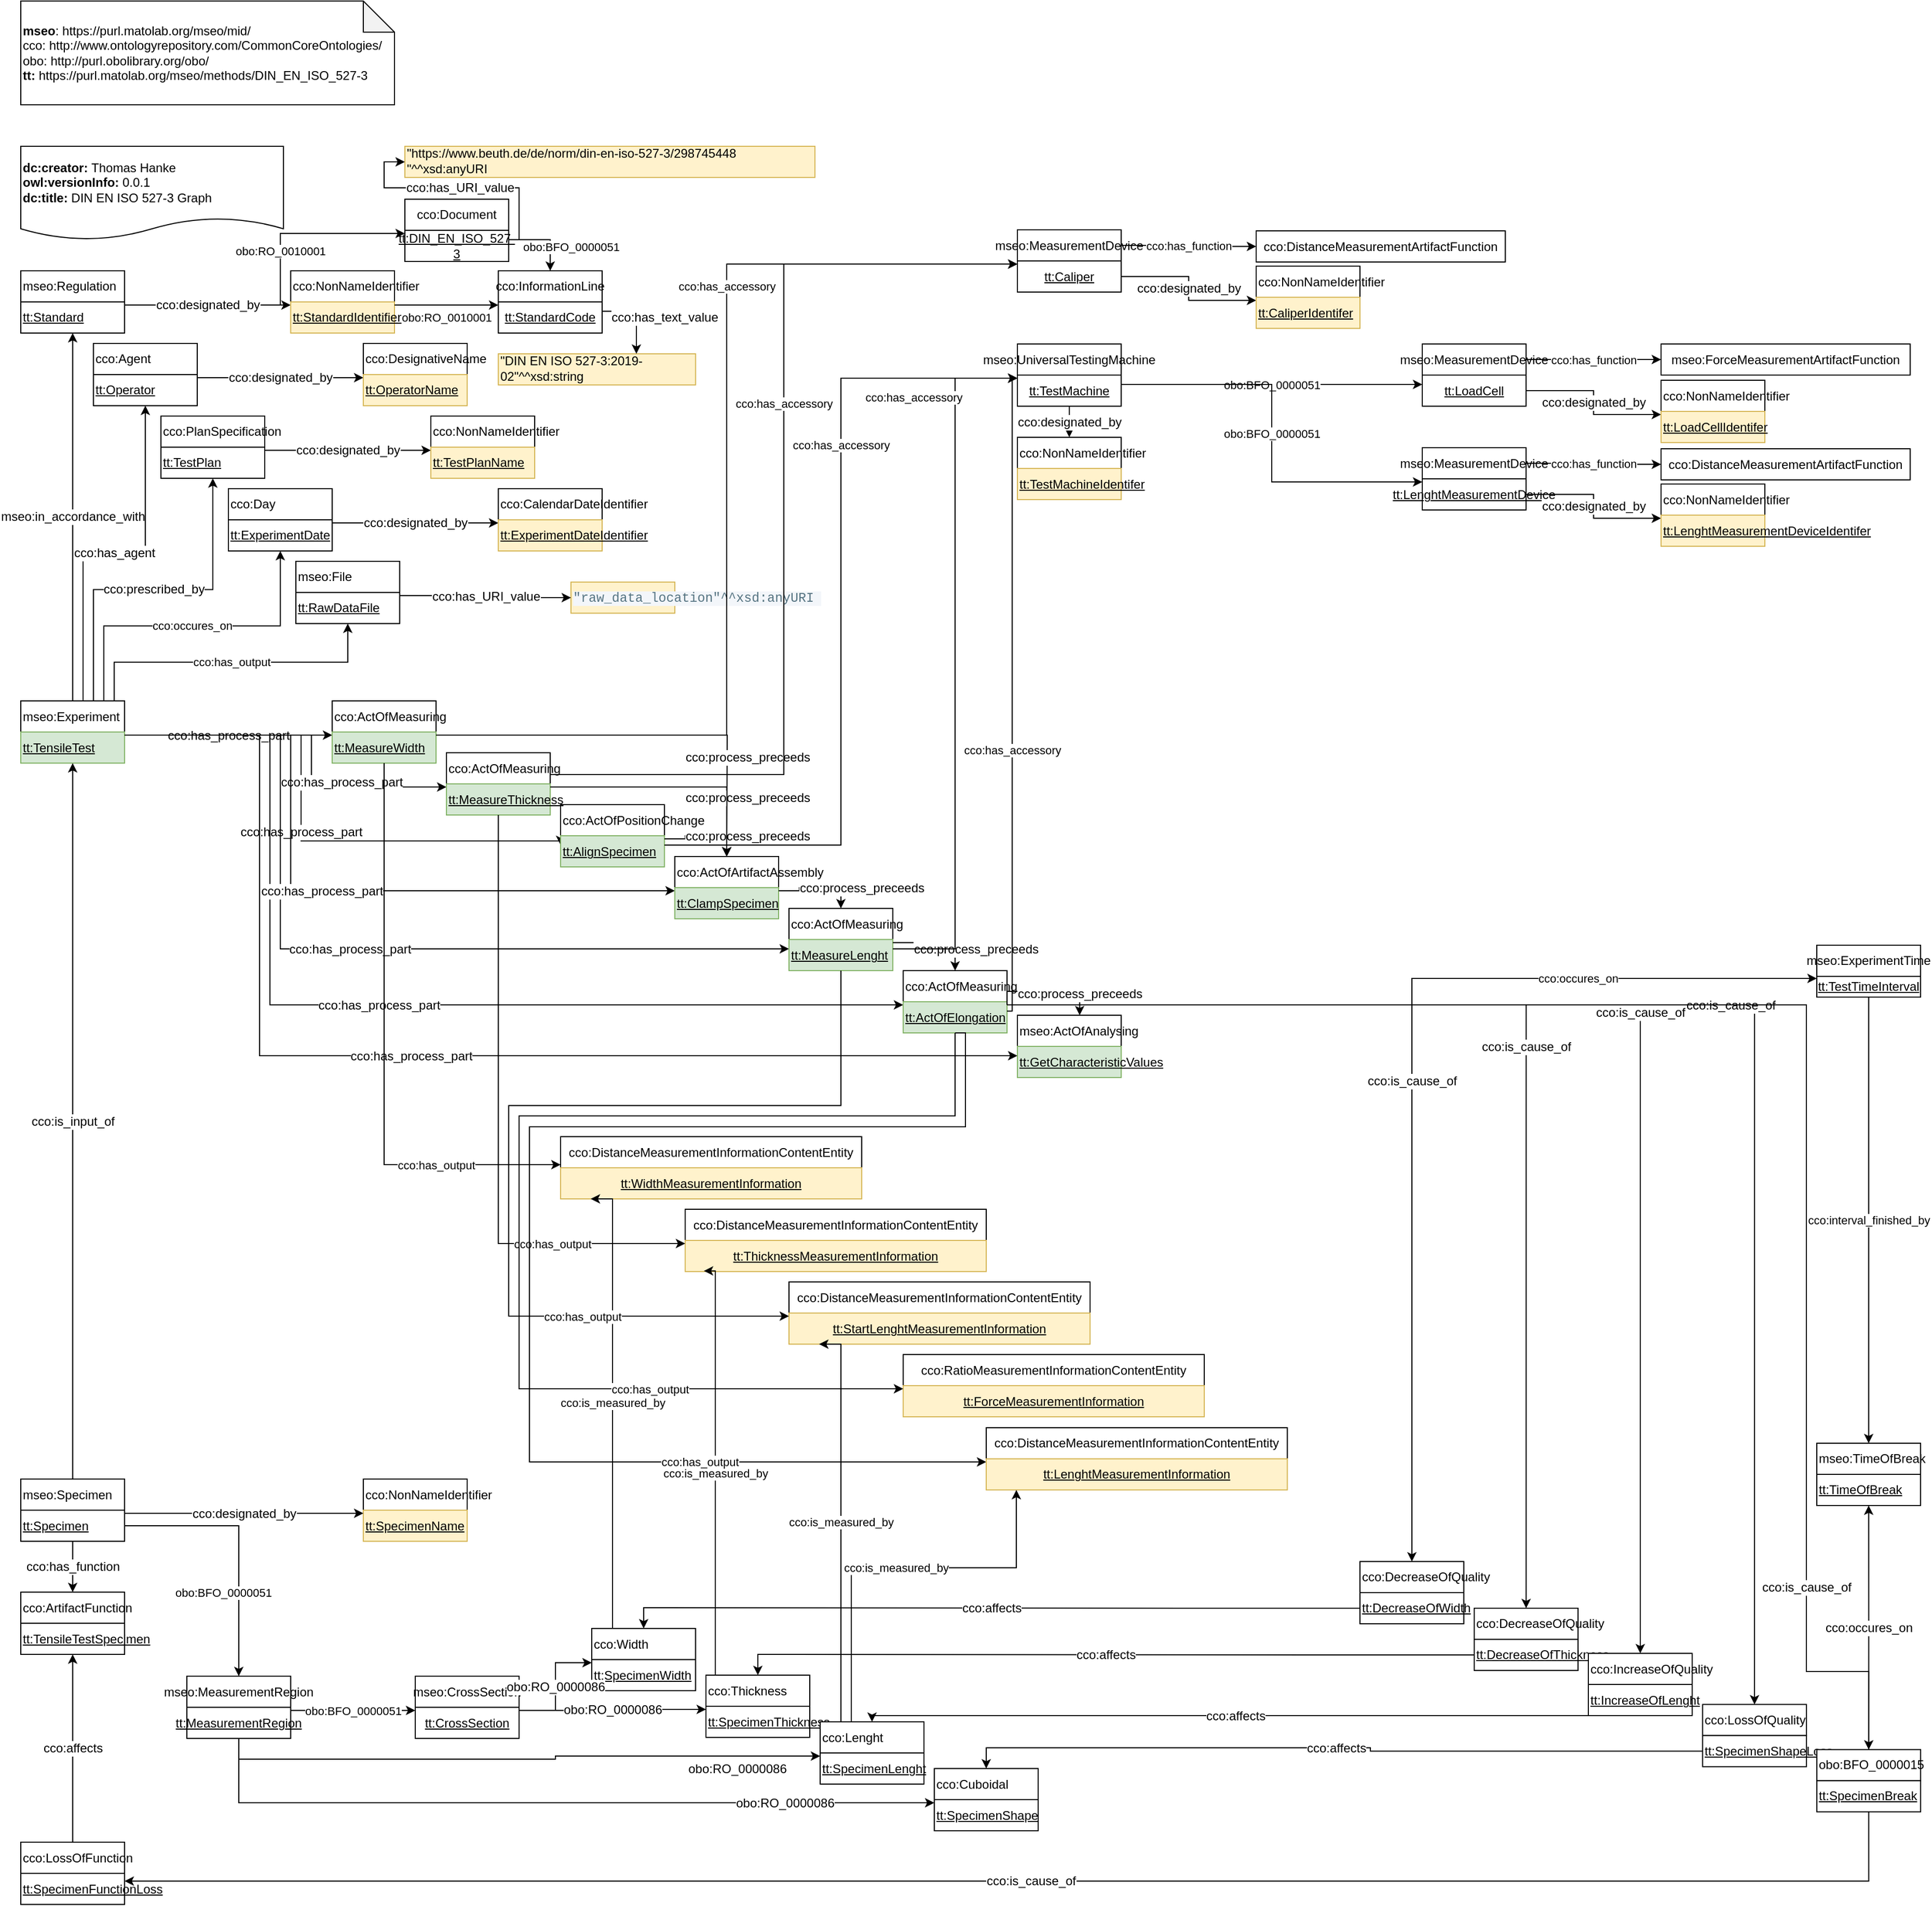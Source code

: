 <mxfile version="15.2.5" type="google"><diagram id="RQUcGvRlMdFbgAy4DLWb" name="Page-1"><mxGraphModel dx="1021" dy="576" grid="1" gridSize="10" guides="1" tooltips="1" connect="1" arrows="1" fold="1" page="1" pageScale="1" pageWidth="827" pageHeight="1169" math="0" shadow="0"><root><mxCell id="0"/><mxCell id="1" parent="0"/><mxCell id="0PtQ9QTV_TQMzkyyk_zX-2" value="&lt;div&gt;&lt;b&gt;dc:creator:&lt;/b&gt;&amp;nbsp;Thomas Hanke&lt;/div&gt;&lt;div&gt;&lt;b&gt;owl:versionInfo:&lt;/b&gt; 0.0.1&lt;/div&gt;&lt;div&gt;&lt;b&gt;dc:title:&lt;/b&gt;&amp;nbsp;DIN EN ISO 527-3 Graph&lt;/div&gt;" style="shape=document;whiteSpace=wrap;html=1;boundedLbl=1;labelBackgroundColor=#ffffff;strokeColor=#000000;fontSize=12;fontColor=#000000;size=0.233;align=left;" parent="1" vertex="1"><mxGeometry x="40" y="150" width="253" height="90" as="geometry"/></mxCell><mxCell id="0PtQ9QTV_TQMzkyyk_zX-5" value="&lt;div&gt;&lt;b&gt;mseo&lt;/b&gt;:&amp;nbsp;https://purl.matolab.org/mseo/mid/&lt;/div&gt;&lt;div&gt;cco:&amp;nbsp;http://www.ontologyrepository.com/CommonCoreOntologies/&lt;/div&gt;&lt;div&gt;obo: http://purl.obolibrary.org/obo/&lt;/div&gt;&lt;div&gt;&lt;b&gt;tt:&lt;/b&gt;&lt;span&gt;&amp;nbsp;https://purl.matolab.org/mseo/methods/DIN_EN_ISO_527-3&lt;/span&gt;&lt;br&gt;&lt;/div&gt;" style="shape=note;whiteSpace=wrap;html=1;backgroundOutline=1;darkOpacity=0.05;align=left;" parent="1" vertex="1"><mxGeometry x="40" y="10" width="360" height="100" as="geometry"/></mxCell><mxCell id="0PtQ9QTV_TQMzkyyk_zX-37" value="" style="group;labelPosition=right;verticalLabelPosition=top;align=right;verticalAlign=bottom;fontColor=#009474;movable=0;resizable=0;rotatable=0;deletable=0;editable=0;connectable=0;" parent="1" vertex="1" connectable="0"><mxGeometry x="40" y="520" width="1060" height="363" as="geometry"/></mxCell><mxCell id="0PtQ9QTV_TQMzkyyk_zX-3" value="mseo:Experiment" style="rounded=0;whiteSpace=wrap;html=1;snapToPoint=1;points=[[0.1,0],[0.2,0],[0.3,0],[0.4,0],[0.5,0],[0.6,0],[0.7,0],[0.8,0],[0.9,0],[0,0.1],[0,0.3],[0,0.5],[0,0.7],[0,0.9],[0.1,1],[0.2,1],[0.3,1],[0.4,1],[0.5,1],[0.6,1],[0.7,1],[0.8,1],[0.9,1],[1,0.1],[1,0.3],[1,0.5],[1,0.7],[1,0.9]];align=left;" parent="0PtQ9QTV_TQMzkyyk_zX-37" vertex="1"><mxGeometry y="164.5" width="100" height="30" as="geometry"/></mxCell><mxCell id="0PtQ9QTV_TQMzkyyk_zX-4" value="&lt;u&gt;tt:TensileTest&lt;br&gt;&lt;/u&gt;" style="rounded=0;whiteSpace=wrap;html=1;snapToPoint=1;points=[[0.1,0],[0.2,0],[0.3,0],[0.4,0],[0.5,0],[0.6,0],[0.7,0],[0.8,0],[0.9,0],[0,0.1],[0,0.3],[0,0.5],[0,0.7],[0,0.9],[0.1,1],[0.2,1],[0.3,1],[0.4,1],[0.5,1],[0.6,1],[0.7,1],[0.8,1],[0.9,1],[1,0.1],[1,0.3],[1,0.5],[1,0.7],[1,0.9]];align=left;fillColor=#d5e8d4;strokeColor=#82b366;" parent="0PtQ9QTV_TQMzkyyk_zX-37" vertex="1"><mxGeometry y="194.5" width="100" height="30" as="geometry"/></mxCell><mxCell id="0PtQ9QTV_TQMzkyyk_zX-7" value="cco:has_process_part" style="edgeStyle=orthogonalEdgeStyle;rounded=0;orthogonalLoop=1;jettySize=auto;html=1;exitX=1;exitY=0.1;exitDx=0;exitDy=0;fontSize=12;entryX=0;entryY=0.1;entryDx=0;entryDy=0;" parent="0PtQ9QTV_TQMzkyyk_zX-37" source="0PtQ9QTV_TQMzkyyk_zX-4" target="0PtQ9QTV_TQMzkyyk_zX-10" edge="1"><mxGeometry relative="1" as="geometry"><mxPoint x="300" y="199.5" as="targetPoint"/></mxGeometry></mxCell><mxCell id="0PtQ9QTV_TQMzkyyk_zX-9" value="cco:ActOfMeasuring&lt;span style=&quot;white-space: pre&quot;&gt;&#9;&lt;/span&gt;" style="rounded=0;whiteSpace=wrap;html=1;snapToPoint=1;points=[[0.1,0],[0.2,0],[0.3,0],[0.4,0],[0.5,0],[0.6,0],[0.7,0],[0.8,0],[0.9,0],[0,0.1],[0,0.3],[0,0.5],[0,0.7],[0,0.9],[0.1,1],[0.2,1],[0.3,1],[0.4,1],[0.5,1],[0.6,1],[0.7,1],[0.8,1],[0.9,1],[1,0.1],[1,0.3],[1,0.5],[1,0.7],[1,0.9]];align=left;" parent="0PtQ9QTV_TQMzkyyk_zX-37" vertex="1"><mxGeometry x="300" y="164.5" width="100" height="30" as="geometry"/></mxCell><mxCell id="0PtQ9QTV_TQMzkyyk_zX-10" value="&lt;u&gt;tt:MeasureWidth&lt;/u&gt;" style="rounded=0;whiteSpace=wrap;html=1;snapToPoint=1;points=[[0.1,0],[0.2,0],[0.3,0],[0.4,0],[0.5,0],[0.6,0],[0.7,0],[0.8,0],[0.9,0],[0,0.1],[0,0.3],[0,0.5],[0,0.7],[0,0.9],[0.1,1],[0.2,1],[0.3,1],[0.4,1],[0.5,1],[0.6,1],[0.7,1],[0.8,1],[0.9,1],[1,0.1],[1,0.3],[1,0.5],[1,0.7],[1,0.9]];align=left;fillColor=#d5e8d4;strokeColor=#82b366;" parent="0PtQ9QTV_TQMzkyyk_zX-37" vertex="1"><mxGeometry x="300" y="194.5" width="100" height="30" as="geometry"/></mxCell><mxCell id="0PtQ9QTV_TQMzkyyk_zX-11" value="cco:has_process_part" style="edgeStyle=orthogonalEdgeStyle;rounded=0;orthogonalLoop=1;jettySize=auto;html=1;exitX=1;exitY=0.1;exitDx=0;exitDy=0;fontSize=12;elbow=vertical;entryX=0;entryY=0.3;entryDx=0;entryDy=0;" parent="0PtQ9QTV_TQMzkyyk_zX-37" source="0PtQ9QTV_TQMzkyyk_zX-4" target="0PtQ9QTV_TQMzkyyk_zX-13" edge="1"><mxGeometry relative="1" as="geometry"><mxPoint x="320" y="297.5" as="sourcePoint"/><mxPoint x="520" y="299.5" as="targetPoint"/><Array as="points"><mxPoint x="270" y="197.5"/><mxPoint x="270" y="299.5"/><mxPoint x="520" y="299.5"/></Array></mxGeometry></mxCell><mxCell id="0PtQ9QTV_TQMzkyyk_zX-12" value="cco:ActOfPositionChange" style="rounded=0;whiteSpace=wrap;html=1;snapToPoint=1;points=[[0.1,0],[0.2,0],[0.3,0],[0.4,0],[0.5,0],[0.6,0],[0.7,0],[0.8,0],[0.9,0],[0,0.1],[0,0.3],[0,0.5],[0,0.7],[0,0.9],[0.1,1],[0.2,1],[0.3,1],[0.4,1],[0.5,1],[0.6,1],[0.7,1],[0.8,1],[0.9,1],[1,0.1],[1,0.3],[1,0.5],[1,0.7],[1,0.9]];align=left;" parent="0PtQ9QTV_TQMzkyyk_zX-37" vertex="1"><mxGeometry x="520" y="264.5" width="100" height="30" as="geometry"/></mxCell><mxCell id="0PtQ9QTV_TQMzkyyk_zX-13" value="&lt;u&gt;tt:AlignSpecimen&lt;/u&gt;" style="rounded=0;whiteSpace=wrap;html=1;snapToPoint=1;points=[[0.1,0],[0.2,0],[0.3,0],[0.4,0],[0.5,0],[0.6,0],[0.7,0],[0.8,0],[0.9,0],[0,0.1],[0,0.3],[0,0.5],[0,0.7],[0,0.9],[0.1,1],[0.2,1],[0.3,1],[0.4,1],[0.5,1],[0.6,1],[0.7,1],[0.8,1],[0.9,1],[1,0.1],[1,0.3],[1,0.5],[1,0.7],[1,0.9]];align=left;fillColor=#d5e8d4;strokeColor=#82b366;" parent="0PtQ9QTV_TQMzkyyk_zX-37" vertex="1"><mxGeometry x="520" y="294.5" width="100" height="30" as="geometry"/></mxCell><mxCell id="0PtQ9QTV_TQMzkyyk_zX-14" value="cco:has_process_part" style="edgeStyle=orthogonalEdgeStyle;rounded=0;orthogonalLoop=1;jettySize=auto;html=1;exitX=1;exitY=0.1;exitDx=0;exitDy=0;fontSize=12;entryX=0;entryY=0.3;entryDx=0;entryDy=0;" parent="0PtQ9QTV_TQMzkyyk_zX-37" source="0PtQ9QTV_TQMzkyyk_zX-4" target="0PtQ9QTV_TQMzkyyk_zX-16" edge="1"><mxGeometry relative="1" as="geometry"><mxPoint x="430" y="347.5" as="sourcePoint"/><mxPoint x="630" y="349.5" as="targetPoint"/><Array as="points"><mxPoint x="250" y="197.5"/><mxPoint x="250" y="403.5"/></Array></mxGeometry></mxCell><mxCell id="0PtQ9QTV_TQMzkyyk_zX-15" value="cco:ActOfMeasuring&lt;span style=&quot;white-space: pre&quot;&gt;&#9;&lt;/span&gt;" style="rounded=0;whiteSpace=wrap;html=1;snapToPoint=1;points=[[0.1,0],[0.2,0],[0.3,0],[0.4,0],[0.5,0],[0.6,0],[0.7,0],[0.8,0],[0.9,0],[0,0.1],[0,0.3],[0,0.5],[0,0.7],[0,0.9],[0.1,1],[0.2,1],[0.3,1],[0.4,1],[0.5,1],[0.6,1],[0.7,1],[0.8,1],[0.9,1],[1,0.1],[1,0.3],[1,0.5],[1,0.7],[1,0.9]];align=left;" parent="0PtQ9QTV_TQMzkyyk_zX-37" vertex="1"><mxGeometry x="740" y="364.5" width="100" height="30" as="geometry"/></mxCell><mxCell id="0PtQ9QTV_TQMzkyyk_zX-16" value="&lt;u&gt;tt:MeasureLenght&lt;/u&gt;" style="rounded=0;whiteSpace=wrap;html=1;snapToPoint=1;points=[[0.1,0],[0.2,0],[0.3,0],[0.4,0],[0.5,0],[0.6,0],[0.7,0],[0.8,0],[0.9,0],[0,0.1],[0,0.3],[0,0.5],[0,0.7],[0,0.9],[0.1,1],[0.2,1],[0.3,1],[0.4,1],[0.5,1],[0.6,1],[0.7,1],[0.8,1],[0.9,1],[1,0.1],[1,0.3],[1,0.5],[1,0.7],[1,0.9]];align=left;fillColor=#d5e8d4;strokeColor=#82b366;" parent="0PtQ9QTV_TQMzkyyk_zX-37" vertex="1"><mxGeometry x="740" y="394.5" width="100" height="30" as="geometry"/></mxCell><mxCell id="0PtQ9QTV_TQMzkyyk_zX-17" value="cco:has_process_part" style="edgeStyle=orthogonalEdgeStyle;rounded=0;orthogonalLoop=1;jettySize=auto;html=1;exitX=1;exitY=0.1;exitDx=0;exitDy=0;fontSize=12;entryX=0;entryY=0.1;entryDx=0;entryDy=0;" parent="0PtQ9QTV_TQMzkyyk_zX-37" source="0PtQ9QTV_TQMzkyyk_zX-4" target="0PtQ9QTV_TQMzkyyk_zX-19" edge="1"><mxGeometry relative="1" as="geometry"><mxPoint x="540" y="407.5" as="sourcePoint"/><mxPoint x="740" y="409.5" as="targetPoint"/><Array as="points"><mxPoint x="240" y="197.5"/><mxPoint x="240" y="457.5"/></Array></mxGeometry></mxCell><mxCell id="0PtQ9QTV_TQMzkyyk_zX-18" value="cco:ActOfMeasuring&lt;span style=&quot;white-space: pre&quot;&gt;&#9;&lt;/span&gt;" style="rounded=0;whiteSpace=wrap;html=1;snapToPoint=1;points=[[0.1,0],[0.2,0],[0.3,0],[0.4,0],[0.5,0],[0.6,0],[0.7,0],[0.8,0],[0.9,0],[0,0.1],[0,0.3],[0,0.5],[0,0.7],[0,0.9],[0.1,1],[0.2,1],[0.3,1],[0.4,1],[0.5,1],[0.6,1],[0.7,1],[0.8,1],[0.9,1],[1,0.1],[1,0.3],[1,0.5],[1,0.7],[1,0.9]];align=left;" parent="0PtQ9QTV_TQMzkyyk_zX-37" vertex="1"><mxGeometry x="850" y="424.5" width="100" height="30" as="geometry"/></mxCell><mxCell id="0PtQ9QTV_TQMzkyyk_zX-19" value="&lt;u&gt;tt:ActOfElongation&lt;/u&gt;" style="rounded=0;whiteSpace=wrap;html=1;snapToPoint=1;points=[[0.1,0],[0.2,0],[0.3,0],[0.4,0],[0.5,0],[0.6,0],[0.7,0],[0.8,0],[0.9,0],[0,0.1],[0,0.3],[0,0.5],[0,0.7],[0,0.9],[0.1,1],[0.2,1],[0.3,1],[0.4,1],[0.5,1],[0.6,1],[0.7,1],[0.8,1],[0.9,1],[1,0.1],[1,0.3],[1,0.5],[1,0.7],[1,0.9]];align=left;fillColor=#d5e8d4;strokeColor=#82b366;" parent="0PtQ9QTV_TQMzkyyk_zX-37" vertex="1"><mxGeometry x="850" y="454.5" width="100" height="30" as="geometry"/></mxCell><mxCell id="0PtQ9QTV_TQMzkyyk_zX-20" value="cco:has_process_part" style="edgeStyle=elbowEdgeStyle;rounded=0;orthogonalLoop=1;jettySize=auto;html=1;exitX=1;exitY=0.1;exitDx=0;exitDy=0;fontSize=12;entryX=0;entryY=0.1;entryDx=0;entryDy=0;" parent="0PtQ9QTV_TQMzkyyk_zX-37" source="0PtQ9QTV_TQMzkyyk_zX-4" target="0PtQ9QTV_TQMzkyyk_zX-22" edge="1"><mxGeometry x="0.438" y="5" relative="1" as="geometry"><mxPoint x="210" y="247.5" as="sourcePoint"/><mxPoint x="410" y="249.5" as="targetPoint"/><Array as="points"><mxPoint x="280" y="224.5"/></Array><mxPoint as="offset"/></mxGeometry></mxCell><mxCell id="0PtQ9QTV_TQMzkyyk_zX-21" value="cco:ActOfMeasuring&lt;span style=&quot;white-space: pre&quot;&gt;&#9;&lt;/span&gt;" style="rounded=0;whiteSpace=wrap;html=1;snapToPoint=1;points=[[0.1,0],[0.2,0],[0.3,0],[0.4,0],[0.5,0],[0.6,0],[0.7,0],[0.8,0],[0.9,0],[0,0.1],[0,0.3],[0,0.5],[0,0.7],[0,0.9],[0.1,1],[0.2,1],[0.3,1],[0.4,1],[0.5,1],[0.6,1],[0.7,1],[0.8,1],[0.9,1],[1,0.1],[1,0.3],[1,0.5],[1,0.7],[1,0.9]];align=left;" parent="0PtQ9QTV_TQMzkyyk_zX-37" vertex="1"><mxGeometry x="410" y="214.5" width="100" height="30" as="geometry"/></mxCell><mxCell id="0PtQ9QTV_TQMzkyyk_zX-22" value="&lt;u&gt;tt:MeasureThickness&lt;/u&gt;" style="rounded=0;whiteSpace=wrap;html=1;snapToPoint=1;points=[[0.1,0],[0.2,0],[0.3,0],[0.4,0],[0.5,0],[0.6,0],[0.7,0],[0.8,0],[0.9,0],[0,0.1],[0,0.3],[0,0.5],[0,0.7],[0,0.9],[0.1,1],[0.2,1],[0.3,1],[0.4,1],[0.5,1],[0.6,1],[0.7,1],[0.8,1],[0.9,1],[1,0.1],[1,0.3],[1,0.5],[1,0.7],[1,0.9]];align=left;fillColor=#d5e8d4;strokeColor=#82b366;" parent="0PtQ9QTV_TQMzkyyk_zX-37" vertex="1"><mxGeometry x="410" y="244.5" width="100" height="30" as="geometry"/></mxCell><mxCell id="0PtQ9QTV_TQMzkyyk_zX-23" value="mseo:ActOfAnalysing&lt;span style=&quot;white-space: pre&quot;&gt;&#9;&lt;/span&gt;" style="rounded=0;whiteSpace=wrap;html=1;snapToPoint=1;points=[[0.1,0],[0.2,0],[0.3,0],[0.4,0],[0.5,0],[0.6,0],[0.7,0],[0.8,0],[0.9,0],[0,0.1],[0,0.3],[0,0.5],[0,0.7],[0,0.9],[0.1,1],[0.2,1],[0.3,1],[0.4,1],[0.5,1],[0.6,1],[0.7,1],[0.8,1],[0.9,1],[1,0.1],[1,0.3],[1,0.5],[1,0.7],[1,0.9]];align=left;" parent="0PtQ9QTV_TQMzkyyk_zX-37" vertex="1"><mxGeometry x="960" y="467.5" width="100" height="30" as="geometry"/></mxCell><mxCell id="0PtQ9QTV_TQMzkyyk_zX-24" value="&lt;u&gt;tt:GetCharacteristicValues&lt;br&gt;&lt;/u&gt;" style="rounded=0;whiteSpace=wrap;html=1;snapToPoint=1;points=[[0.1,0],[0.2,0],[0.3,0],[0.4,0],[0.5,0],[0.6,0],[0.7,0],[0.8,0],[0.9,0],[0,0.1],[0,0.3],[0,0.5],[0,0.7],[0,0.9],[0.1,1],[0.2,1],[0.3,1],[0.4,1],[0.5,1],[0.6,1],[0.7,1],[0.8,1],[0.9,1],[1,0.1],[1,0.3],[1,0.5],[1,0.7],[1,0.9]];align=left;fillColor=#d5e8d4;strokeColor=#82b366;" parent="0PtQ9QTV_TQMzkyyk_zX-37" vertex="1"><mxGeometry x="960" y="497.5" width="100" height="30" as="geometry"/></mxCell><mxCell id="0PtQ9QTV_TQMzkyyk_zX-25" value="cco:has_process_part" style="edgeStyle=orthogonalEdgeStyle;rounded=0;orthogonalLoop=1;jettySize=auto;html=1;exitX=1;exitY=0.1;exitDx=0;exitDy=0;fontSize=12;entryX=0;entryY=0.3;entryDx=0;entryDy=0;" parent="0PtQ9QTV_TQMzkyyk_zX-37" source="0PtQ9QTV_TQMzkyyk_zX-4" target="0PtQ9QTV_TQMzkyyk_zX-24" edge="1"><mxGeometry relative="1" as="geometry"><mxPoint x="210" y="264.5" as="sourcePoint"/><mxPoint x="850" y="452.5" as="targetPoint"/><Array as="points"><mxPoint x="230" y="197.5"/><mxPoint x="230" y="506.5"/></Array></mxGeometry></mxCell><mxCell id="0PtQ9QTV_TQMzkyyk_zX-27" value="cco:has_process_part" style="edgeStyle=orthogonalEdgeStyle;rounded=0;orthogonalLoop=1;jettySize=auto;html=1;exitX=1;exitY=0.1;exitDx=0;exitDy=0;fontSize=12;entryX=0;entryY=0.1;entryDx=0;entryDy=0;" parent="0PtQ9QTV_TQMzkyyk_zX-37" source="0PtQ9QTV_TQMzkyyk_zX-4" target="0PtQ9QTV_TQMzkyyk_zX-29" edge="1"><mxGeometry relative="1" as="geometry"><mxPoint x="110" y="225.5" as="sourcePoint"/><mxPoint x="770" y="363.5" as="targetPoint"/><Array as="points"><mxPoint x="260" y="197.5"/><mxPoint x="260" y="347.5"/></Array></mxGeometry></mxCell><mxCell id="0PtQ9QTV_TQMzkyyk_zX-28" value="cco:ActOfArtifactAssembly" style="rounded=0;whiteSpace=wrap;html=1;snapToPoint=1;points=[[0.1,0],[0.2,0],[0.3,0],[0.4,0],[0.5,0],[0.6,0],[0.7,0],[0.8,0],[0.9,0],[0,0.1],[0,0.3],[0,0.5],[0,0.7],[0,0.9],[0.1,1],[0.2,1],[0.3,1],[0.4,1],[0.5,1],[0.6,1],[0.7,1],[0.8,1],[0.9,1],[1,0.1],[1,0.3],[1,0.5],[1,0.7],[1,0.9]];align=left;" parent="0PtQ9QTV_TQMzkyyk_zX-37" vertex="1"><mxGeometry x="630" y="314.5" width="100" height="30" as="geometry"/></mxCell><mxCell id="0PtQ9QTV_TQMzkyyk_zX-29" value="&lt;u&gt;tt:ClampSpecimen&lt;/u&gt;" style="rounded=0;whiteSpace=wrap;html=1;snapToPoint=1;points=[[0.1,0],[0.2,0],[0.3,0],[0.4,0],[0.5,0],[0.6,0],[0.7,0],[0.8,0],[0.9,0],[0,0.1],[0,0.3],[0,0.5],[0,0.7],[0,0.9],[0.1,1],[0.2,1],[0.3,1],[0.4,1],[0.5,1],[0.6,1],[0.7,1],[0.8,1],[0.9,1],[1,0.1],[1,0.3],[1,0.5],[1,0.7],[1,0.9]];align=left;fillColor=#d5e8d4;strokeColor=#82b366;" parent="0PtQ9QTV_TQMzkyyk_zX-37" vertex="1"><mxGeometry x="630" y="344.5" width="100" height="30" as="geometry"/></mxCell><mxCell id="0PtQ9QTV_TQMzkyyk_zX-30" value="cco:process_preceeds" style="edgeStyle=orthogonalEdgeStyle;rounded=0;orthogonalLoop=1;jettySize=auto;html=1;exitX=1;exitY=0.1;exitDx=0;exitDy=0;fontSize=12;entryX=0.5;entryY=0;entryDx=0;entryDy=0;" parent="0PtQ9QTV_TQMzkyyk_zX-37" source="0PtQ9QTV_TQMzkyyk_zX-13" target="0PtQ9QTV_TQMzkyyk_zX-28" edge="1"><mxGeometry x="0.518" y="20" relative="1" as="geometry"><mxPoint x="110" y="225.5" as="sourcePoint"/><mxPoint x="640" y="357.5" as="targetPoint"/><mxPoint as="offset"/></mxGeometry></mxCell><mxCell id="0PtQ9QTV_TQMzkyyk_zX-32" value="cco:process_preceeds" style="edgeStyle=orthogonalEdgeStyle;rounded=0;orthogonalLoop=1;jettySize=auto;html=1;exitX=1;exitY=0.1;exitDx=0;exitDy=0;fontSize=12;entryX=0.5;entryY=0;entryDx=0;entryDy=0;" parent="0PtQ9QTV_TQMzkyyk_zX-37" source="0PtQ9QTV_TQMzkyyk_zX-29" target="0PtQ9QTV_TQMzkyyk_zX-15" edge="1"><mxGeometry x="0.518" y="20" relative="1" as="geometry"><mxPoint x="630" y="307.5" as="sourcePoint"/><mxPoint x="690" y="324.5" as="targetPoint"/><mxPoint as="offset"/></mxGeometry></mxCell><mxCell id="0PtQ9QTV_TQMzkyyk_zX-33" value="cco:process_preceeds" style="edgeStyle=orthogonalEdgeStyle;rounded=0;orthogonalLoop=1;jettySize=auto;html=1;exitX=1;exitY=0.1;exitDx=0;exitDy=0;fontSize=12;entryX=0.5;entryY=0;entryDx=0;entryDy=0;" parent="0PtQ9QTV_TQMzkyyk_zX-37" source="0PtQ9QTV_TQMzkyyk_zX-16" target="0PtQ9QTV_TQMzkyyk_zX-18" edge="1"><mxGeometry x="0.518" y="20" relative="1" as="geometry"><mxPoint x="740" y="357.5" as="sourcePoint"/><mxPoint x="800" y="374.5" as="targetPoint"/><mxPoint as="offset"/></mxGeometry></mxCell><mxCell id="0PtQ9QTV_TQMzkyyk_zX-34" value="cco:process_preceeds" style="edgeStyle=orthogonalEdgeStyle;rounded=0;orthogonalLoop=1;jettySize=auto;html=1;exitX=1;exitY=0.1;exitDx=0;exitDy=0;fontSize=12;entryX=0.6;entryY=0;entryDx=0;entryDy=0;" parent="0PtQ9QTV_TQMzkyyk_zX-37" source="0PtQ9QTV_TQMzkyyk_zX-19" target="0PtQ9QTV_TQMzkyyk_zX-23" edge="1"><mxGeometry x="0.6" relative="1" as="geometry"><mxPoint x="850" y="407.5" as="sourcePoint"/><mxPoint x="910" y="434.5" as="targetPoint"/><Array as="points"><mxPoint x="950" y="444.5"/><mxPoint x="1020" y="444.5"/></Array><mxPoint as="offset"/></mxGeometry></mxCell><mxCell id="0PtQ9QTV_TQMzkyyk_zX-35" value="cco:process_preceeds" style="edgeStyle=orthogonalEdgeStyle;rounded=0;orthogonalLoop=1;jettySize=auto;html=1;exitX=1;exitY=0.1;exitDx=0;exitDy=0;fontSize=12;entryX=0.5;entryY=0;entryDx=0;entryDy=0;" parent="0PtQ9QTV_TQMzkyyk_zX-37" source="0PtQ9QTV_TQMzkyyk_zX-22" target="0PtQ9QTV_TQMzkyyk_zX-28" edge="1"><mxGeometry x="0.518" y="20" relative="1" as="geometry"><mxPoint x="850" y="407.5" as="sourcePoint"/><mxPoint x="910" y="434.5" as="targetPoint"/><mxPoint as="offset"/></mxGeometry></mxCell><mxCell id="0PtQ9QTV_TQMzkyyk_zX-36" value="cco:process_preceeds" style="edgeStyle=orthogonalEdgeStyle;rounded=0;orthogonalLoop=1;jettySize=auto;html=1;exitX=1;exitY=0.1;exitDx=0;exitDy=0;fontSize=12;" parent="0PtQ9QTV_TQMzkyyk_zX-37" source="0PtQ9QTV_TQMzkyyk_zX-10" edge="1"><mxGeometry x="0.518" y="20" relative="1" as="geometry"><mxPoint x="520" y="257.5" as="sourcePoint"/><mxPoint x="680" y="314.5" as="targetPoint"/><mxPoint as="offset"/></mxGeometry></mxCell><mxCell id="_C9-6Ts9ymSBIwQMuG0h-11" value="&lt;span style=&quot;color: rgb(86 , 116 , 130) ; font-family: &amp;#34;consolas&amp;#34; , &amp;#34;liberation mono&amp;#34; , &amp;#34;menlo&amp;#34; , &amp;#34;courier&amp;#34; , monospace ; font-size: 12.48px ; background-color: rgb(243 , 246 , 250)&quot;&gt;&quot;raw_data_location&quot;^^xsd:anyURI&lt;span style=&quot;white-space: pre&quot;&gt;&#9;&lt;/span&gt;&lt;/span&gt;" style="rounded=0;whiteSpace=wrap;html=1;snapToPoint=1;points=[[0.1,0],[0.2,0],[0.3,0],[0.4,0],[0.5,0],[0.6,0],[0.7,0],[0.8,0],[0.9,0],[0,0.1],[0,0.3],[0,0.5],[0,0.7],[0,0.9],[0.1,1],[0.2,1],[0.3,1],[0.4,1],[0.5,1],[0.6,1],[0.7,1],[0.8,1],[0.9,1],[1,0.1],[1,0.3],[1,0.5],[1,0.7],[1,0.9]];align=left;fillColor=#fff2cc;strokeColor=#d6b656;" parent="0PtQ9QTV_TQMzkyyk_zX-37" vertex="1"><mxGeometry x="530" y="50" width="100" height="30" as="geometry"/></mxCell><mxCell id="0PtQ9QTV_TQMzkyyk_zX-39" value="mseo:Regulation" style="rounded=0;whiteSpace=wrap;html=1;snapToPoint=1;points=[[0.1,0],[0.2,0],[0.3,0],[0.4,0],[0.5,0],[0.6,0],[0.7,0],[0.8,0],[0.9,0],[0,0.1],[0,0.3],[0,0.5],[0,0.7],[0,0.9],[0.1,1],[0.2,1],[0.3,1],[0.4,1],[0.5,1],[0.6,1],[0.7,1],[0.8,1],[0.9,1],[1,0.1],[1,0.3],[1,0.5],[1,0.7],[1,0.9]];align=left;" parent="1" vertex="1"><mxGeometry x="40" y="270" width="100" height="30" as="geometry"/></mxCell><mxCell id="Di8Np6G9fTYRGZ8wuviF-3" value="obo:RO_0010001" style="edgeStyle=orthogonalEdgeStyle;rounded=0;orthogonalLoop=1;jettySize=auto;html=1;exitX=1;exitY=0.1;exitDx=0;exitDy=0;entryX=0;entryY=0.1;entryDx=0;entryDy=0;" edge="1" parent="1" source="0PtQ9QTV_TQMzkyyk_zX-40" target="Di8Np6G9fTYRGZ8wuviF-2"><mxGeometry x="0.192" relative="1" as="geometry"><Array as="points"><mxPoint x="290" y="303"/><mxPoint x="290" y="234"/></Array><mxPoint as="offset"/></mxGeometry></mxCell><mxCell id="0PtQ9QTV_TQMzkyyk_zX-40" value="&lt;u&gt;tt:Standard&lt;br&gt;&lt;/u&gt;" style="rounded=0;whiteSpace=wrap;html=1;snapToPoint=1;points=[[0.1,0],[0.2,0],[0.3,0],[0.4,0],[0.5,0],[0.6,0],[0.7,0],[0.8,0],[0.9,0],[0,0.1],[0,0.3],[0,0.5],[0,0.7],[0,0.9],[0.1,1],[0.2,1],[0.3,1],[0.4,1],[0.5,1],[0.6,1],[0.7,1],[0.8,1],[0.9,1],[1,0.1],[1,0.3],[1,0.5],[1,0.7],[1,0.9]];align=left;" parent="1" vertex="1"><mxGeometry x="40" y="300" width="100" height="30" as="geometry"/></mxCell><mxCell id="0PtQ9QTV_TQMzkyyk_zX-42" value="cco:designated_by" style="edgeStyle=orthogonalEdgeStyle;rounded=0;orthogonalLoop=1;jettySize=auto;html=1;exitX=1;exitY=0.1;exitDx=0;exitDy=0;fontSize=12;entryX=0;entryY=0.1;entryDx=0;entryDy=0;" parent="1" source="0PtQ9QTV_TQMzkyyk_zX-40" target="0PtQ9QTV_TQMzkyyk_zX-44" edge="1"><mxGeometry relative="1" as="geometry"><mxPoint x="220" y="383" as="sourcePoint"/><mxPoint x="220" y="320.0" as="targetPoint"/></mxGeometry></mxCell><mxCell id="0PtQ9QTV_TQMzkyyk_zX-43" value="cco:NonNameIdentifier" style="rounded=0;whiteSpace=wrap;html=1;snapToPoint=1;points=[[0.1,0],[0.2,0],[0.3,0],[0.4,0],[0.5,0],[0.6,0],[0.7,0],[0.8,0],[0.9,0],[0,0.1],[0,0.3],[0,0.5],[0,0.7],[0,0.9],[0.1,1],[0.2,1],[0.3,1],[0.4,1],[0.5,1],[0.6,1],[0.7,1],[0.8,1],[0.9,1],[1,0.1],[1,0.3],[1,0.5],[1,0.7],[1,0.9]];align=left;" parent="1" vertex="1"><mxGeometry x="300" y="270" width="100" height="30" as="geometry"/></mxCell><mxCell id="0PtQ9QTV_TQMzkyyk_zX-44" value="&lt;u&gt;tt:StandardIdentifier&lt;br&gt;&lt;/u&gt;" style="rounded=0;whiteSpace=wrap;html=1;snapToPoint=1;points=[[0.1,0],[0.2,0],[0.3,0],[0.4,0],[0.5,0],[0.6,0],[0.7,0],[0.8,0],[0.9,0],[0,0.1],[0,0.3],[0,0.5],[0,0.7],[0,0.9],[0.1,1],[0.2,1],[0.3,1],[0.4,1],[0.5,1],[0.6,1],[0.7,1],[0.8,1],[0.9,1],[1,0.1],[1,0.3],[1,0.5],[1,0.7],[1,0.9]];align=left;fillColor=#fff2cc;strokeColor=#d6b656;" parent="1" vertex="1"><mxGeometry x="300" y="300" width="100" height="30" as="geometry"/></mxCell><mxCell id="0PtQ9QTV_TQMzkyyk_zX-45" value="mseo:in_accordance_with" style="edgeStyle=orthogonalEdgeStyle;rounded=0;orthogonalLoop=1;jettySize=auto;html=1;fontSize=12;entryX=0.5;entryY=1;entryDx=0;entryDy=0;exitX=0.5;exitY=0;exitDx=0;exitDy=0;" parent="1" source="0PtQ9QTV_TQMzkyyk_zX-3" target="0PtQ9QTV_TQMzkyyk_zX-40" edge="1"><mxGeometry relative="1" as="geometry"><mxPoint x="90" y="410" as="sourcePoint"/><mxPoint x="1190" y="1158" as="targetPoint"/></mxGeometry></mxCell><mxCell id="0PtQ9QTV_TQMzkyyk_zX-47" value="cco:Agent" style="rounded=0;whiteSpace=wrap;html=1;snapToPoint=1;points=[[0.1,0],[0.2,0],[0.3,0],[0.4,0],[0.5,0],[0.6,0],[0.7,0],[0.8,0],[0.9,0],[0,0.1],[0,0.3],[0,0.5],[0,0.7],[0,0.9],[0.1,1],[0.2,1],[0.3,1],[0.4,1],[0.5,1],[0.6,1],[0.7,1],[0.8,1],[0.9,1],[1,0.1],[1,0.3],[1,0.5],[1,0.7],[1,0.9]];align=left;" parent="1" vertex="1"><mxGeometry x="110" y="340" width="100" height="30" as="geometry"/></mxCell><mxCell id="0PtQ9QTV_TQMzkyyk_zX-48" value="&lt;u&gt;tt:Operator&lt;br&gt;&lt;/u&gt;" style="rounded=0;whiteSpace=wrap;html=1;snapToPoint=1;points=[[0.1,0],[0.2,0],[0.3,0],[0.4,0],[0.5,0],[0.6,0],[0.7,0],[0.8,0],[0.9,0],[0,0.1],[0,0.3],[0,0.5],[0,0.7],[0,0.9],[0.1,1],[0.2,1],[0.3,1],[0.4,1],[0.5,1],[0.6,1],[0.7,1],[0.8,1],[0.9,1],[1,0.1],[1,0.3],[1,0.5],[1,0.7],[1,0.9]];align=left;" parent="1" vertex="1"><mxGeometry x="110" y="370" width="100" height="30" as="geometry"/></mxCell><mxCell id="0PtQ9QTV_TQMzkyyk_zX-49" value="cco:designated_by" style="edgeStyle=orthogonalEdgeStyle;rounded=0;orthogonalLoop=1;jettySize=auto;html=1;exitX=1;exitY=0.1;exitDx=0;exitDy=0;fontSize=12;entryX=0;entryY=0.1;entryDx=0;entryDy=0;" parent="1" source="0PtQ9QTV_TQMzkyyk_zX-48" target="0PtQ9QTV_TQMzkyyk_zX-51" edge="1"><mxGeometry relative="1" as="geometry"><mxPoint x="290" y="453" as="sourcePoint"/><mxPoint x="290" y="390.0" as="targetPoint"/></mxGeometry></mxCell><mxCell id="0PtQ9QTV_TQMzkyyk_zX-50" value="cco:DesignativeName" style="rounded=0;whiteSpace=wrap;html=1;snapToPoint=1;points=[[0.1,0],[0.2,0],[0.3,0],[0.4,0],[0.5,0],[0.6,0],[0.7,0],[0.8,0],[0.9,0],[0,0.1],[0,0.3],[0,0.5],[0,0.7],[0,0.9],[0.1,1],[0.2,1],[0.3,1],[0.4,1],[0.5,1],[0.6,1],[0.7,1],[0.8,1],[0.9,1],[1,0.1],[1,0.3],[1,0.5],[1,0.7],[1,0.9]];align=left;" parent="1" vertex="1"><mxGeometry x="370" y="340" width="100" height="30" as="geometry"/></mxCell><mxCell id="0PtQ9QTV_TQMzkyyk_zX-51" value="&lt;u&gt;tt:OperatorName&lt;br&gt;&lt;/u&gt;" style="rounded=0;whiteSpace=wrap;html=1;snapToPoint=1;points=[[0.1,0],[0.2,0],[0.3,0],[0.4,0],[0.5,0],[0.6,0],[0.7,0],[0.8,0],[0.9,0],[0,0.1],[0,0.3],[0,0.5],[0,0.7],[0,0.9],[0.1,1],[0.2,1],[0.3,1],[0.4,1],[0.5,1],[0.6,1],[0.7,1],[0.8,1],[0.9,1],[1,0.1],[1,0.3],[1,0.5],[1,0.7],[1,0.9]];align=left;fillColor=#fff2cc;strokeColor=#d6b656;" parent="1" vertex="1"><mxGeometry x="370" y="370" width="100" height="30" as="geometry"/></mxCell><mxCell id="0PtQ9QTV_TQMzkyyk_zX-52" value="cco:has_agent" style="edgeStyle=orthogonalEdgeStyle;rounded=0;orthogonalLoop=1;jettySize=auto;html=1;fontSize=12;entryX=0.5;entryY=1;entryDx=0;entryDy=0;exitX=0.6;exitY=0;exitDx=0;exitDy=0;" parent="1" source="0PtQ9QTV_TQMzkyyk_zX-3" target="0PtQ9QTV_TQMzkyyk_zX-48" edge="1"><mxGeometry relative="1" as="geometry"><mxPoint x="160" y="590" as="sourcePoint"/><mxPoint x="1260" y="1228" as="targetPoint"/></mxGeometry></mxCell><mxCell id="0PtQ9QTV_TQMzkyyk_zX-53" value="cco:PlanSpecification" style="rounded=0;whiteSpace=wrap;html=1;snapToPoint=1;points=[[0.1,0],[0.2,0],[0.3,0],[0.4,0],[0.5,0],[0.6,0],[0.7,0],[0.8,0],[0.9,0],[0,0.1],[0,0.3],[0,0.5],[0,0.7],[0,0.9],[0.1,1],[0.2,1],[0.3,1],[0.4,1],[0.5,1],[0.6,1],[0.7,1],[0.8,1],[0.9,1],[1,0.1],[1,0.3],[1,0.5],[1,0.7],[1,0.9]];align=left;" parent="1" vertex="1"><mxGeometry x="175" y="410" width="100" height="30" as="geometry"/></mxCell><mxCell id="0PtQ9QTV_TQMzkyyk_zX-54" value="&lt;u&gt;tt:TestPlan&lt;br&gt;&lt;/u&gt;" style="rounded=0;whiteSpace=wrap;html=1;snapToPoint=1;points=[[0.1,0],[0.2,0],[0.3,0],[0.4,0],[0.5,0],[0.6,0],[0.7,0],[0.8,0],[0.9,0],[0,0.1],[0,0.3],[0,0.5],[0,0.7],[0,0.9],[0.1,1],[0.2,1],[0.3,1],[0.4,1],[0.5,1],[0.6,1],[0.7,1],[0.8,1],[0.9,1],[1,0.1],[1,0.3],[1,0.5],[1,0.7],[1,0.9]];align=left;" parent="1" vertex="1"><mxGeometry x="175" y="440" width="100" height="30" as="geometry"/></mxCell><mxCell id="0PtQ9QTV_TQMzkyyk_zX-55" value="cco:designated_by" style="edgeStyle=orthogonalEdgeStyle;rounded=0;orthogonalLoop=1;jettySize=auto;html=1;exitX=1;exitY=0.1;exitDx=0;exitDy=0;fontSize=12;entryX=0;entryY=0.1;entryDx=0;entryDy=0;" parent="1" source="0PtQ9QTV_TQMzkyyk_zX-54" target="0PtQ9QTV_TQMzkyyk_zX-57" edge="1"><mxGeometry relative="1" as="geometry"><mxPoint x="355" y="523" as="sourcePoint"/><mxPoint x="355" y="460.0" as="targetPoint"/></mxGeometry></mxCell><mxCell id="0PtQ9QTV_TQMzkyyk_zX-56" value="cco:NonNameIdentifier" style="rounded=0;whiteSpace=wrap;html=1;snapToPoint=1;points=[[0.1,0],[0.2,0],[0.3,0],[0.4,0],[0.5,0],[0.6,0],[0.7,0],[0.8,0],[0.9,0],[0,0.1],[0,0.3],[0,0.5],[0,0.7],[0,0.9],[0.1,1],[0.2,1],[0.3,1],[0.4,1],[0.5,1],[0.6,1],[0.7,1],[0.8,1],[0.9,1],[1,0.1],[1,0.3],[1,0.5],[1,0.7],[1,0.9]];align=left;" parent="1" vertex="1"><mxGeometry x="435" y="410" width="100" height="30" as="geometry"/></mxCell><mxCell id="0PtQ9QTV_TQMzkyyk_zX-57" value="&lt;u&gt;tt:TestPlanName&lt;br&gt;&lt;/u&gt;" style="rounded=0;whiteSpace=wrap;html=1;snapToPoint=1;points=[[0.1,0],[0.2,0],[0.3,0],[0.4,0],[0.5,0],[0.6,0],[0.7,0],[0.8,0],[0.9,0],[0,0.1],[0,0.3],[0,0.5],[0,0.7],[0,0.9],[0.1,1],[0.2,1],[0.3,1],[0.4,1],[0.5,1],[0.6,1],[0.7,1],[0.8,1],[0.9,1],[1,0.1],[1,0.3],[1,0.5],[1,0.7],[1,0.9]];align=left;fillColor=#fff2cc;strokeColor=#d6b656;" parent="1" vertex="1"><mxGeometry x="435" y="440" width="100" height="30" as="geometry"/></mxCell><mxCell id="0PtQ9QTV_TQMzkyyk_zX-58" value="cco:prescribed_by" style="edgeStyle=orthogonalEdgeStyle;rounded=0;orthogonalLoop=1;jettySize=auto;html=1;fontSize=12;entryX=0.5;entryY=1;entryDx=0;entryDy=0;exitX=0.7;exitY=0;exitDx=0;exitDy=0;" parent="1" source="0PtQ9QTV_TQMzkyyk_zX-3" target="0PtQ9QTV_TQMzkyyk_zX-54" edge="1"><mxGeometry relative="1" as="geometry"><mxPoint x="165" y="590" as="sourcePoint"/><mxPoint x="1325" y="1298" as="targetPoint"/></mxGeometry></mxCell><mxCell id="0PtQ9QTV_TQMzkyyk_zX-63" value="cco:is_input_of" style="edgeStyle=orthogonalEdgeStyle;rounded=0;orthogonalLoop=1;jettySize=auto;html=1;fontSize=12;entryX=0.5;entryY=1;entryDx=0;entryDy=0;exitX=0.5;exitY=0;exitDx=0;exitDy=0;" parent="1" source="0PtQ9QTV_TQMzkyyk_zX-59" target="0PtQ9QTV_TQMzkyyk_zX-4" edge="1"><mxGeometry relative="1" as="geometry"><mxPoint x="120" y="694.5" as="sourcePoint"/><mxPoint x="235" y="644.5" as="targetPoint"/></mxGeometry></mxCell><mxCell id="0PtQ9QTV_TQMzkyyk_zX-87" value="cco:is_cause_of" style="edgeStyle=orthogonalEdgeStyle;rounded=0;orthogonalLoop=1;jettySize=auto;html=1;fontSize=12;exitX=1;exitY=0.1;exitDx=0;exitDy=0;entryX=0.5;entryY=0;entryDx=0;entryDy=0;" parent="1" source="0PtQ9QTV_TQMzkyyk_zX-19" target="0PtQ9QTV_TQMzkyyk_zX-85" edge="1"><mxGeometry relative="1" as="geometry"><mxPoint x="250" y="914.5" as="sourcePoint"/><mxPoint x="1340" y="1064.5" as="targetPoint"/><Array as="points"><mxPoint x="1380" y="978"/></Array></mxGeometry></mxCell><mxCell id="0PtQ9QTV_TQMzkyyk_zX-98" value="cco:is_cause_of" style="edgeStyle=orthogonalEdgeStyle;rounded=0;orthogonalLoop=1;jettySize=auto;html=1;fontSize=12;exitX=1;exitY=0.1;exitDx=0;exitDy=0;entryX=0.5;entryY=0;entryDx=0;entryDy=0;" parent="1" source="0PtQ9QTV_TQMzkyyk_zX-19" target="0PtQ9QTV_TQMzkyyk_zX-96" edge="1"><mxGeometry relative="1" as="geometry"><mxPoint x="1100.06" y="1022.5" as="sourcePoint"/><mxPoint x="1450.06" y="1109.5" as="targetPoint"/><Array as="points"><mxPoint x="1490" y="978"/></Array></mxGeometry></mxCell><mxCell id="0PtQ9QTV_TQMzkyyk_zX-102" value="cco:is_cause_of" style="edgeStyle=orthogonalEdgeStyle;rounded=0;orthogonalLoop=1;jettySize=auto;html=1;fontSize=12;exitX=1;exitY=0.1;exitDx=0;exitDy=0;entryX=0.5;entryY=0;entryDx=0;entryDy=0;" parent="1" source="0PtQ9QTV_TQMzkyyk_zX-19" target="0PtQ9QTV_TQMzkyyk_zX-100" edge="1"><mxGeometry relative="1" as="geometry"><mxPoint x="1210.0" y="1066" as="sourcePoint"/><mxPoint x="1560" y="1153" as="targetPoint"/><Array as="points"><mxPoint x="1600" y="978"/></Array></mxGeometry></mxCell><mxCell id="0PtQ9QTV_TQMzkyyk_zX-106" value="cco:is_cause_of" style="edgeStyle=orthogonalEdgeStyle;rounded=0;orthogonalLoop=1;jettySize=auto;html=1;fontSize=12;entryX=0.5;entryY=0;entryDx=0;entryDy=0;exitX=1;exitY=0.1;exitDx=0;exitDy=0;" parent="1" source="0PtQ9QTV_TQMzkyyk_zX-19" target="0PtQ9QTV_TQMzkyyk_zX-104" edge="1"><mxGeometry relative="1" as="geometry"><mxPoint x="1220" y="1044.5" as="sourcePoint"/><mxPoint x="1670.06" y="1202.25" as="targetPoint"/><Array as="points"><mxPoint x="1710" y="978"/></Array></mxGeometry></mxCell><mxCell id="0PtQ9QTV_TQMzkyyk_zX-110" value="cco:is_cause_of" style="edgeStyle=orthogonalEdgeStyle;rounded=0;orthogonalLoop=1;jettySize=auto;html=1;fontSize=12;entryX=0.5;entryY=0;entryDx=0;entryDy=0;exitX=1;exitY=0.1;exitDx=0;exitDy=0;" parent="1" source="0PtQ9QTV_TQMzkyyk_zX-19" target="0PtQ9QTV_TQMzkyyk_zX-108" edge="1"><mxGeometry x="0.722" relative="1" as="geometry"><mxPoint x="1150" y="1054.5" as="sourcePoint"/><mxPoint x="1780.06" y="1245.75" as="targetPoint"/><Array as="points"><mxPoint x="1760" y="978"/><mxPoint x="1760" y="1620"/><mxPoint x="1820" y="1620"/></Array><mxPoint y="-1" as="offset"/></mxGeometry></mxCell><mxCell id="n9HnhT65sVV13_C1jzng-1" value="" style="group" parent="1" vertex="1" connectable="0"><mxGeometry x="70" y="1434.5" width="1770" height="385" as="geometry"/></mxCell><mxCell id="0PtQ9QTV_TQMzkyyk_zX-65" value="cco:NonNameIdentifier" style="rounded=0;whiteSpace=wrap;html=1;snapToPoint=1;points=[[0.1,0],[0.2,0],[0.3,0],[0.4,0],[0.5,0],[0.6,0],[0.7,0],[0.8,0],[0.9,0],[0,0.1],[0,0.3],[0,0.5],[0,0.7],[0,0.9],[0.1,1],[0.2,1],[0.3,1],[0.4,1],[0.5,1],[0.6,1],[0.7,1],[0.8,1],[0.9,1],[1,0.1],[1,0.3],[1,0.5],[1,0.7],[1,0.9]];align=left;" parent="n9HnhT65sVV13_C1jzng-1" vertex="1"><mxGeometry x="300" width="100" height="30" as="geometry"/></mxCell><mxCell id="0PtQ9QTV_TQMzkyyk_zX-66" value="&lt;u&gt;tt:SpecimenName&lt;br&gt;&lt;/u&gt;" style="rounded=0;whiteSpace=wrap;html=1;snapToPoint=1;points=[[0.1,0],[0.2,0],[0.3,0],[0.4,0],[0.5,0],[0.6,0],[0.7,0],[0.8,0],[0.9,0],[0,0.1],[0,0.3],[0,0.5],[0,0.7],[0,0.9],[0.1,1],[0.2,1],[0.3,1],[0.4,1],[0.5,1],[0.6,1],[0.7,1],[0.8,1],[0.9,1],[1,0.1],[1,0.3],[1,0.5],[1,0.7],[1,0.9]];align=left;fillColor=#fff2cc;strokeColor=#d6b656;" parent="n9HnhT65sVV13_C1jzng-1" vertex="1"><mxGeometry x="300" y="30" width="100" height="30" as="geometry"/></mxCell><mxCell id="0PtQ9QTV_TQMzkyyk_zX-70" value="cco:Width" style="rounded=0;whiteSpace=wrap;html=1;snapToPoint=1;points=[[0.1,0],[0.2,0],[0.3,0],[0.4,0],[0.5,0],[0.6,0],[0.7,0],[0.8,0],[0.9,0],[0,0.1],[0,0.3],[0,0.5],[0,0.7],[0,0.9],[0.1,1],[0.2,1],[0.3,1],[0.4,1],[0.5,1],[0.6,1],[0.7,1],[0.8,1],[0.9,1],[1,0.1],[1,0.3],[1,0.5],[1,0.7],[1,0.9]];align=left;" parent="n9HnhT65sVV13_C1jzng-1" vertex="1"><mxGeometry x="520" y="144" width="100" height="30" as="geometry"/></mxCell><mxCell id="0PtQ9QTV_TQMzkyyk_zX-71" value="&lt;u&gt;tt:SpecimenWidth&lt;br&gt;&lt;/u&gt;" style="rounded=0;whiteSpace=wrap;html=1;snapToPoint=1;points=[[0.1,0],[0.2,0],[0.3,0],[0.4,0],[0.5,0],[0.6,0],[0.7,0],[0.8,0],[0.9,0],[0,0.1],[0,0.3],[0,0.5],[0,0.7],[0,0.9],[0.1,1],[0.2,1],[0.3,1],[0.4,1],[0.5,1],[0.6,1],[0.7,1],[0.8,1],[0.9,1],[1,0.1],[1,0.3],[1,0.5],[1,0.7],[1,0.9]];align=left;" parent="n9HnhT65sVV13_C1jzng-1" vertex="1"><mxGeometry x="520" y="174" width="100" height="30" as="geometry"/></mxCell><mxCell id="0PtQ9QTV_TQMzkyyk_zX-73" value="cco:Thickness" style="rounded=0;whiteSpace=wrap;html=1;snapToPoint=1;points=[[0.1,0],[0.2,0],[0.3,0],[0.4,0],[0.5,0],[0.6,0],[0.7,0],[0.8,0],[0.9,0],[0,0.1],[0,0.3],[0,0.5],[0,0.7],[0,0.9],[0.1,1],[0.2,1],[0.3,1],[0.4,1],[0.5,1],[0.6,1],[0.7,1],[0.8,1],[0.9,1],[1,0.1],[1,0.3],[1,0.5],[1,0.7],[1,0.9]];align=left;" parent="n9HnhT65sVV13_C1jzng-1" vertex="1"><mxGeometry x="630" y="189" width="100" height="30" as="geometry"/></mxCell><mxCell id="0PtQ9QTV_TQMzkyyk_zX-74" value="&lt;u&gt;tt:SpecimenThickness&lt;br&gt;&lt;/u&gt;" style="rounded=0;whiteSpace=wrap;html=1;snapToPoint=1;points=[[0.1,0],[0.2,0],[0.3,0],[0.4,0],[0.5,0],[0.6,0],[0.7,0],[0.8,0],[0.9,0],[0,0.1],[0,0.3],[0,0.5],[0,0.7],[0,0.9],[0.1,1],[0.2,1],[0.3,1],[0.4,1],[0.5,1],[0.6,1],[0.7,1],[0.8,1],[0.9,1],[1,0.1],[1,0.3],[1,0.5],[1,0.7],[1,0.9]];align=left;" parent="n9HnhT65sVV13_C1jzng-1" vertex="1"><mxGeometry x="630" y="219" width="100" height="30" as="geometry"/></mxCell><mxCell id="0PtQ9QTV_TQMzkyyk_zX-76" value="cco:Lenght" style="rounded=0;whiteSpace=wrap;html=1;snapToPoint=1;points=[[0.1,0],[0.2,0],[0.3,0],[0.4,0],[0.5,0],[0.6,0],[0.7,0],[0.8,0],[0.9,0],[0,0.1],[0,0.3],[0,0.5],[0,0.7],[0,0.9],[0.1,1],[0.2,1],[0.3,1],[0.4,1],[0.5,1],[0.6,1],[0.7,1],[0.8,1],[0.9,1],[1,0.1],[1,0.3],[1,0.5],[1,0.7],[1,0.9]];align=left;" parent="n9HnhT65sVV13_C1jzng-1" vertex="1"><mxGeometry x="740" y="234" width="100" height="30" as="geometry"/></mxCell><mxCell id="0PtQ9QTV_TQMzkyyk_zX-77" value="&lt;u&gt;tt:SpecimenLenght&lt;br&gt;&lt;/u&gt;" style="rounded=0;whiteSpace=wrap;html=1;snapToPoint=1;points=[[0.1,0],[0.2,0],[0.3,0],[0.4,0],[0.5,0],[0.6,0],[0.7,0],[0.8,0],[0.9,0],[0,0.1],[0,0.3],[0,0.5],[0,0.7],[0,0.9],[0.1,1],[0.2,1],[0.3,1],[0.4,1],[0.5,1],[0.6,1],[0.7,1],[0.8,1],[0.9,1],[1,0.1],[1,0.3],[1,0.5],[1,0.7],[1,0.9]];align=left;" parent="n9HnhT65sVV13_C1jzng-1" vertex="1"><mxGeometry x="740" y="264" width="100" height="30" as="geometry"/></mxCell><mxCell id="0PtQ9QTV_TQMzkyyk_zX-82" value="cco:Cuboidal" style="rounded=0;whiteSpace=wrap;html=1;snapToPoint=1;points=[[0.1,0],[0.2,0],[0.3,0],[0.4,0],[0.5,0],[0.6,0],[0.7,0],[0.8,0],[0.9,0],[0,0.1],[0,0.3],[0,0.5],[0,0.7],[0,0.9],[0.1,1],[0.2,1],[0.3,1],[0.4,1],[0.5,1],[0.6,1],[0.7,1],[0.8,1],[0.9,1],[1,0.1],[1,0.3],[1,0.5],[1,0.7],[1,0.9]];align=left;" parent="n9HnhT65sVV13_C1jzng-1" vertex="1"><mxGeometry x="850" y="279" width="100" height="30" as="geometry"/></mxCell><mxCell id="0PtQ9QTV_TQMzkyyk_zX-83" value="&lt;u&gt;tt:SpecimenShape&lt;br&gt;&lt;/u&gt;" style="rounded=0;whiteSpace=wrap;html=1;snapToPoint=1;points=[[0.1,0],[0.2,0],[0.3,0],[0.4,0],[0.5,0],[0.6,0],[0.7,0],[0.8,0],[0.9,0],[0,0.1],[0,0.3],[0,0.5],[0,0.7],[0,0.9],[0.1,1],[0.2,1],[0.3,1],[0.4,1],[0.5,1],[0.6,1],[0.7,1],[0.8,1],[0.9,1],[1,0.1],[1,0.3],[1,0.5],[1,0.7],[1,0.9]];align=left;" parent="n9HnhT65sVV13_C1jzng-1" vertex="1"><mxGeometry x="850" y="309" width="100" height="30" as="geometry"/></mxCell><mxCell id="0PtQ9QTV_TQMzkyyk_zX-85" value="cco:DecreaseOfQuality" style="rounded=0;whiteSpace=wrap;html=1;snapToPoint=1;points=[[0.1,0],[0.2,0],[0.3,0],[0.4,0],[0.5,0],[0.6,0],[0.7,0],[0.8,0],[0.9,0],[0,0.1],[0,0.3],[0,0.5],[0,0.7],[0,0.9],[0.1,1],[0.2,1],[0.3,1],[0.4,1],[0.5,1],[0.6,1],[0.7,1],[0.8,1],[0.9,1],[1,0.1],[1,0.3],[1,0.5],[1,0.7],[1,0.9]];align=left;" parent="n9HnhT65sVV13_C1jzng-1" vertex="1"><mxGeometry x="1260" y="79.5" width="100" height="30" as="geometry"/></mxCell><mxCell id="0PtQ9QTV_TQMzkyyk_zX-86" value="&lt;u&gt;tt:DecreaseOfWidth&lt;br&gt;&lt;/u&gt;" style="rounded=0;whiteSpace=wrap;html=1;snapToPoint=1;points=[[0.1,0],[0.2,0],[0.3,0],[0.4,0],[0.5,0],[0.6,0],[0.7,0],[0.8,0],[0.9,0],[0,0.1],[0,0.3],[0,0.5],[0,0.7],[0,0.9],[0.1,1],[0.2,1],[0.3,1],[0.4,1],[0.5,1],[0.6,1],[0.7,1],[0.8,1],[0.9,1],[1,0.1],[1,0.3],[1,0.5],[1,0.7],[1,0.9]];align=left;" parent="n9HnhT65sVV13_C1jzng-1" vertex="1"><mxGeometry x="1260" y="109.5" width="100" height="30" as="geometry"/></mxCell><mxCell id="0PtQ9QTV_TQMzkyyk_zX-88" value="cco:affects" style="edgeStyle=orthogonalEdgeStyle;rounded=0;orthogonalLoop=1;jettySize=auto;html=1;fontSize=12;exitX=0;exitY=0.5;exitDx=0;exitDy=0;entryX=0.5;entryY=0;entryDx=0;entryDy=0;" parent="n9HnhT65sVV13_C1jzng-1" source="0PtQ9QTV_TQMzkyyk_zX-86" target="0PtQ9QTV_TQMzkyyk_zX-70" edge="1"><mxGeometry relative="1" as="geometry"><mxPoint x="960" y="-23" as="sourcePoint"/><mxPoint x="1162" y="104" as="targetPoint"/><Array as="points"><mxPoint x="1101" y="124"/><mxPoint x="570" y="124"/></Array></mxGeometry></mxCell><mxCell id="0PtQ9QTV_TQMzkyyk_zX-96" value="cco:DecreaseOfQuality" style="rounded=0;whiteSpace=wrap;html=1;snapToPoint=1;points=[[0.1,0],[0.2,0],[0.3,0],[0.4,0],[0.5,0],[0.6,0],[0.7,0],[0.8,0],[0.9,0],[0,0.1],[0,0.3],[0,0.5],[0,0.7],[0,0.9],[0.1,1],[0.2,1],[0.3,1],[0.4,1],[0.5,1],[0.6,1],[0.7,1],[0.8,1],[0.9,1],[1,0.1],[1,0.3],[1,0.5],[1,0.7],[1,0.9]];align=left;" parent="n9HnhT65sVV13_C1jzng-1" vertex="1"><mxGeometry x="1370.06" y="124.5" width="100" height="30" as="geometry"/></mxCell><mxCell id="0PtQ9QTV_TQMzkyyk_zX-97" value="&lt;u&gt;tt:DecreaseOfThickness&lt;br&gt;&lt;/u&gt;" style="rounded=0;whiteSpace=wrap;html=1;snapToPoint=1;points=[[0.1,0],[0.2,0],[0.3,0],[0.4,0],[0.5,0],[0.6,0],[0.7,0],[0.8,0],[0.9,0],[0,0.1],[0,0.3],[0,0.5],[0,0.7],[0,0.9],[0.1,1],[0.2,1],[0.3,1],[0.4,1],[0.5,1],[0.6,1],[0.7,1],[0.8,1],[0.9,1],[1,0.1],[1,0.3],[1,0.5],[1,0.7],[1,0.9]];align=left;" parent="n9HnhT65sVV13_C1jzng-1" vertex="1"><mxGeometry x="1370.06" y="154.5" width="100" height="30" as="geometry"/></mxCell><mxCell id="0PtQ9QTV_TQMzkyyk_zX-99" value="cco:affects" style="edgeStyle=orthogonalEdgeStyle;rounded=0;orthogonalLoop=1;jettySize=auto;html=1;fontSize=12;exitX=0;exitY=0.5;exitDx=0;exitDy=0;entryX=0.5;entryY=0;entryDx=0;entryDy=0;" parent="n9HnhT65sVV13_C1jzng-1" source="0PtQ9QTV_TQMzkyyk_zX-97" target="0PtQ9QTV_TQMzkyyk_zX-73" edge="1"><mxGeometry relative="1" as="geometry"><mxPoint x="1070.06" y="22" as="sourcePoint"/><mxPoint x="900.06" y="279" as="targetPoint"/><Array as="points"><mxPoint x="1211" y="169"/><mxPoint x="680" y="169"/></Array></mxGeometry></mxCell><mxCell id="0PtQ9QTV_TQMzkyyk_zX-100" value="cco:IncreaseOfQuality" style="rounded=0;whiteSpace=wrap;html=1;snapToPoint=1;points=[[0.1,0],[0.2,0],[0.3,0],[0.4,0],[0.5,0],[0.6,0],[0.7,0],[0.8,0],[0.9,0],[0,0.1],[0,0.3],[0,0.5],[0,0.7],[0,0.9],[0.1,1],[0.2,1],[0.3,1],[0.4,1],[0.5,1],[0.6,1],[0.7,1],[0.8,1],[0.9,1],[1,0.1],[1,0.3],[1,0.5],[1,0.7],[1,0.9]];align=left;" parent="n9HnhT65sVV13_C1jzng-1" vertex="1"><mxGeometry x="1480" y="168" width="100" height="30" as="geometry"/></mxCell><mxCell id="0PtQ9QTV_TQMzkyyk_zX-101" value="&lt;u&gt;tt:IncreaseOfLenght&lt;br&gt;&lt;/u&gt;" style="rounded=0;whiteSpace=wrap;html=1;snapToPoint=1;points=[[0.1,0],[0.2,0],[0.3,0],[0.4,0],[0.5,0],[0.6,0],[0.7,0],[0.8,0],[0.9,0],[0,0.1],[0,0.3],[0,0.5],[0,0.7],[0,0.9],[0.1,1],[0.2,1],[0.3,1],[0.4,1],[0.5,1],[0.6,1],[0.7,1],[0.8,1],[0.9,1],[1,0.1],[1,0.3],[1,0.5],[1,0.7],[1,0.9]];align=left;" parent="n9HnhT65sVV13_C1jzng-1" vertex="1"><mxGeometry x="1480" y="198" width="100" height="30" as="geometry"/></mxCell><mxCell id="0PtQ9QTV_TQMzkyyk_zX-103" value="cco:affects" style="edgeStyle=orthogonalEdgeStyle;rounded=0;orthogonalLoop=1;jettySize=auto;html=1;fontSize=12;exitX=0;exitY=0.5;exitDx=0;exitDy=0;entryX=0.5;entryY=0;entryDx=0;entryDy=0;" parent="n9HnhT65sVV13_C1jzng-1" source="0PtQ9QTV_TQMzkyyk_zX-101" target="0PtQ9QTV_TQMzkyyk_zX-76" edge="1"><mxGeometry relative="1" as="geometry"><mxPoint x="1180" y="65.5" as="sourcePoint"/><mxPoint x="1010.0" y="322.5" as="targetPoint"/><Array as="points"><mxPoint x="790" y="228"/></Array></mxGeometry></mxCell><mxCell id="0PtQ9QTV_TQMzkyyk_zX-104" value="cco:LossOfQuality" style="rounded=0;whiteSpace=wrap;html=1;snapToPoint=1;points=[[0.1,0],[0.2,0],[0.3,0],[0.4,0],[0.5,0],[0.6,0],[0.7,0],[0.8,0],[0.9,0],[0,0.1],[0,0.3],[0,0.5],[0,0.7],[0,0.9],[0.1,1],[0.2,1],[0.3,1],[0.4,1],[0.5,1],[0.6,1],[0.7,1],[0.8,1],[0.9,1],[1,0.1],[1,0.3],[1,0.5],[1,0.7],[1,0.9]];align=left;" parent="n9HnhT65sVV13_C1jzng-1" vertex="1"><mxGeometry x="1590.06" y="217.25" width="100" height="30" as="geometry"/></mxCell><mxCell id="0PtQ9QTV_TQMzkyyk_zX-105" value="&lt;u&gt;tt:SpecimenShapeLoss&lt;br&gt;&lt;/u&gt;" style="rounded=0;whiteSpace=wrap;html=1;snapToPoint=1;points=[[0.1,0],[0.2,0],[0.3,0],[0.4,0],[0.5,0],[0.6,0],[0.7,0],[0.8,0],[0.9,0],[0,0.1],[0,0.3],[0,0.5],[0,0.7],[0,0.9],[0.1,1],[0.2,1],[0.3,1],[0.4,1],[0.5,1],[0.6,1],[0.7,1],[0.8,1],[0.9,1],[1,0.1],[1,0.3],[1,0.5],[1,0.7],[1,0.9]];align=left;" parent="n9HnhT65sVV13_C1jzng-1" vertex="1"><mxGeometry x="1590.06" y="247.25" width="100" height="30" as="geometry"/></mxCell><mxCell id="0PtQ9QTV_TQMzkyyk_zX-107" value="cco:affects" style="edgeStyle=orthogonalEdgeStyle;rounded=0;orthogonalLoop=1;jettySize=auto;html=1;fontSize=12;exitX=0;exitY=0.5;exitDx=0;exitDy=0;entryX=0.5;entryY=0;entryDx=0;entryDy=0;" parent="n9HnhT65sVV13_C1jzng-1" source="0PtQ9QTV_TQMzkyyk_zX-105" target="0PtQ9QTV_TQMzkyyk_zX-82" edge="1"><mxGeometry relative="1" as="geometry"><mxPoint x="1290.06" y="114.75" as="sourcePoint"/><mxPoint x="1210" y="354" as="targetPoint"/></mxGeometry></mxCell><mxCell id="0PtQ9QTV_TQMzkyyk_zX-108" value="obo:BFO_0000015" style="rounded=0;whiteSpace=wrap;html=1;snapToPoint=1;points=[[0.1,0],[0.2,0],[0.3,0],[0.4,0],[0.5,0],[0.6,0],[0.7,0],[0.8,0],[0.9,0],[0,0.1],[0,0.3],[0,0.5],[0,0.7],[0,0.9],[0.1,1],[0.2,1],[0.3,1],[0.4,1],[0.5,1],[0.6,1],[0.7,1],[0.8,1],[0.9,1],[1,0.1],[1,0.3],[1,0.5],[1,0.7],[1,0.9]];align=left;" parent="n9HnhT65sVV13_C1jzng-1" vertex="1"><mxGeometry x="1700.06" y="260.75" width="100" height="30" as="geometry"/></mxCell><mxCell id="0PtQ9QTV_TQMzkyyk_zX-109" value="&lt;u&gt;tt:SpecimenBreak&lt;br&gt;&lt;/u&gt;" style="rounded=0;whiteSpace=wrap;html=1;snapToPoint=1;points=[[0.1,0],[0.2,0],[0.3,0],[0.4,0],[0.5,0],[0.6,0],[0.7,0],[0.8,0],[0.9,0],[0,0.1],[0,0.3],[0,0.5],[0,0.7],[0,0.9],[0.1,1],[0.2,1],[0.3,1],[0.4,1],[0.5,1],[0.6,1],[0.7,1],[0.8,1],[0.9,1],[1,0.1],[1,0.3],[1,0.5],[1,0.7],[1,0.9]];align=left;" parent="n9HnhT65sVV13_C1jzng-1" vertex="1"><mxGeometry x="1700.06" y="290.75" width="100" height="30" as="geometry"/></mxCell><mxCell id="n9HnhT65sVV13_C1jzng-4" value="cco:has_accessory" style="edgeStyle=elbowEdgeStyle;rounded=0;orthogonalLoop=1;jettySize=auto;html=1;exitX=1;exitY=0.7;exitDx=0;exitDy=0;entryX=0;entryY=0.1;entryDx=0;entryDy=0;" parent="1" source="0PtQ9QTV_TQMzkyyk_zX-21" target="n9HnhT65sVV13_C1jzng-3" edge="1"><mxGeometry x="0.237" relative="1" as="geometry"><mxPoint x="1080" y="640" as="targetPoint"/><mxPoint as="offset"/></mxGeometry></mxCell><mxCell id="n9HnhT65sVV13_C1jzng-12" value="cco:has_accessory" style="edgeStyle=elbowEdgeStyle;rounded=0;orthogonalLoop=1;jettySize=auto;html=1;entryX=0;entryY=0.1;entryDx=0;entryDy=0;exitX=1;exitY=0.1;exitDx=0;exitDy=0;" parent="1" source="0PtQ9QTV_TQMzkyyk_zX-10" target="n9HnhT65sVV13_C1jzng-3" edge="1"><mxGeometry x="0.406" relative="1" as="geometry"><mxPoint x="500" y="530" as="sourcePoint"/><mxPoint x="1070" y="540" as="targetPoint"/><mxPoint as="offset"/></mxGeometry></mxCell><mxCell id="n9HnhT65sVV13_C1jzng-20" value="cco:has_accessory" style="edgeStyle=elbowEdgeStyle;rounded=0;orthogonalLoop=1;jettySize=auto;html=1;entryX=0;entryY=0.1;entryDx=0;entryDy=0;exitX=1;exitY=0.3;exitDx=0;exitDy=0;" parent="1" source="0PtQ9QTV_TQMzkyyk_zX-13" target="n9HnhT65sVV13_C1jzng-15" edge="1"><mxGeometry x="0.406" relative="1" as="geometry"><mxPoint x="440.0" y="663" as="sourcePoint"/><mxPoint x="1070" y="650" as="targetPoint"/><mxPoint as="offset"/></mxGeometry></mxCell><mxCell id="n9HnhT65sVV13_C1jzng-44" value="cco:has_accessory" style="edgeStyle=elbowEdgeStyle;rounded=0;orthogonalLoop=1;jettySize=auto;html=1;entryX=0;entryY=0.1;entryDx=0;entryDy=0;exitX=1;exitY=0.3;exitDx=0;exitDy=0;" parent="1" source="0PtQ9QTV_TQMzkyyk_zX-16" target="n9HnhT65sVV13_C1jzng-15" edge="1"><mxGeometry x="0.766" y="40" relative="1" as="geometry"><mxPoint x="810" y="490" as="sourcePoint"/><mxPoint x="1180" y="460" as="targetPoint"/><mxPoint as="offset"/></mxGeometry></mxCell><mxCell id="n9HnhT65sVV13_C1jzng-45" value="cco:has_accessory" style="edgeStyle=elbowEdgeStyle;rounded=0;orthogonalLoop=1;jettySize=auto;html=1;entryX=0;entryY=0.1;entryDx=0;entryDy=0;exitX=1;exitY=0.3;exitDx=0;exitDy=0;" parent="1" source="0PtQ9QTV_TQMzkyyk_zX-19" target="n9HnhT65sVV13_C1jzng-15" edge="1"><mxGeometry x="-0.173" relative="1" as="geometry"><mxPoint x="890" y="769" as="sourcePoint"/><mxPoint x="1110" y="673" as="targetPoint"/><mxPoint as="offset"/></mxGeometry></mxCell><mxCell id="o8NElJSUyLElgBwj9X0b-3" value="cco:DistanceMeasurementInformationContentEntity" style="rounded=0;whiteSpace=wrap;html=1;snapToPoint=1;points=[[0.1,0],[0.2,0],[0.3,0],[0.4,0],[0.5,0],[0.6,0],[0.7,0],[0.8,0],[0.9,0],[0,0.1],[0,0.3],[0,0.5],[0,0.7],[0,0.9],[0.1,1],[0.2,1],[0.3,1],[0.4,1],[0.5,1],[0.6,1],[0.7,1],[0.8,1],[0.9,1],[1,0.1],[1,0.3],[1,0.5],[1,0.7],[1,0.9]];" parent="1" vertex="1"><mxGeometry x="560" y="1104.5" width="290" height="30" as="geometry"/></mxCell><mxCell id="o8NElJSUyLElgBwj9X0b-4" value="&lt;u&gt;tt:WidthMeasurementInformation&lt;/u&gt;" style="rounded=0;whiteSpace=wrap;html=1;snapToPoint=1;points=[[0.1,0],[0.2,0],[0.3,0],[0.4,0],[0.5,0],[0.6,0],[0.7,0],[0.8,0],[0.9,0],[0,0.1],[0,0.3],[0,0.5],[0,0.7],[0,0.9],[0.1,1],[0.2,1],[0.3,1],[0.4,1],[0.5,1],[0.6,1],[0.7,1],[0.8,1],[0.9,1],[1,0.1],[1,0.3],[1,0.5],[1,0.7],[1,0.9]];fillColor=#fff2cc;strokeColor=#d6b656;" parent="1" vertex="1"><mxGeometry x="560" y="1134.5" width="290" height="30" as="geometry"/></mxCell><mxCell id="o8NElJSUyLElgBwj9X0b-5" value="cco:has_output&lt;br&gt;" style="edgeStyle=elbowEdgeStyle;rounded=0;orthogonalLoop=1;jettySize=auto;html=1;exitX=0.5;exitY=1;exitDx=0;exitDy=0;entryX=0;entryY=0.9;entryDx=0;entryDy=0;elbow=vertical;" parent="1" source="0PtQ9QTV_TQMzkyyk_zX-10" target="o8NElJSUyLElgBwj9X0b-3" edge="1"><mxGeometry x="0.569" relative="1" as="geometry"><Array as="points"><mxPoint x="480" y="1131.5"/></Array><mxPoint as="offset"/></mxGeometry></mxCell><mxCell id="o8NElJSUyLElgBwj9X0b-6" value="cco:is_measured_by" style="edgeStyle=elbowEdgeStyle;rounded=0;orthogonalLoop=1;jettySize=auto;html=1;exitX=0.2;exitY=0;exitDx=0;exitDy=0;entryX=0.1;entryY=1;entryDx=0;entryDy=0;" parent="1" source="0PtQ9QTV_TQMzkyyk_zX-70" target="o8NElJSUyLElgBwj9X0b-4" edge="1"><mxGeometry relative="1" as="geometry"><Array as="points"><mxPoint x="610" y="1370"/></Array></mxGeometry></mxCell><mxCell id="o8NElJSUyLElgBwj9X0b-7" value="cco:DistanceMeasurementInformationContentEntity" style="rounded=0;whiteSpace=wrap;html=1;snapToPoint=1;points=[[0.1,0],[0.2,0],[0.3,0],[0.4,0],[0.5,0],[0.6,0],[0.7,0],[0.8,0],[0.9,0],[0,0.1],[0,0.3],[0,0.5],[0,0.7],[0,0.9],[0.1,1],[0.2,1],[0.3,1],[0.4,1],[0.5,1],[0.6,1],[0.7,1],[0.8,1],[0.9,1],[1,0.1],[1,0.3],[1,0.5],[1,0.7],[1,0.9]];" parent="1" vertex="1"><mxGeometry x="680" y="1174.5" width="290" height="30" as="geometry"/></mxCell><mxCell id="o8NElJSUyLElgBwj9X0b-8" value="&lt;u&gt;tt:ThicknessMeasurementInformation&lt;/u&gt;" style="rounded=0;whiteSpace=wrap;html=1;snapToPoint=1;points=[[0.1,0],[0.2,0],[0.3,0],[0.4,0],[0.5,0],[0.6,0],[0.7,0],[0.8,0],[0.9,0],[0,0.1],[0,0.3],[0,0.5],[0,0.7],[0,0.9],[0.1,1],[0.2,1],[0.3,1],[0.4,1],[0.5,1],[0.6,1],[0.7,1],[0.8,1],[0.9,1],[1,0.1],[1,0.3],[1,0.5],[1,0.7],[1,0.9]];fillColor=#fff2cc;strokeColor=#d6b656;" parent="1" vertex="1"><mxGeometry x="680" y="1204.5" width="290" height="30" as="geometry"/></mxCell><mxCell id="o8NElJSUyLElgBwj9X0b-9" value="cco:has_output&lt;br&gt;" style="edgeStyle=elbowEdgeStyle;rounded=0;orthogonalLoop=1;jettySize=auto;html=1;exitX=0.5;exitY=1;exitDx=0;exitDy=0;entryX=0;entryY=0.1;entryDx=0;entryDy=0;elbow=vertical;" parent="1" source="0PtQ9QTV_TQMzkyyk_zX-22" target="o8NElJSUyLElgBwj9X0b-8" edge="1"><mxGeometry x="0.569" relative="1" as="geometry"><mxPoint x="400" y="754.5" as="sourcePoint"/><mxPoint x="570.0" y="1141.5" as="targetPoint"/><Array as="points"><mxPoint x="590" y="1207.5"/></Array><mxPoint as="offset"/></mxGeometry></mxCell><mxCell id="o8NElJSUyLElgBwj9X0b-10" value="cco:is_measured_by" style="edgeStyle=elbowEdgeStyle;rounded=0;orthogonalLoop=1;jettySize=auto;html=1;exitX=0.2;exitY=0;exitDx=0;exitDy=0;entryX=0.062;entryY=0.981;entryDx=0;entryDy=0;entryPerimeter=0;" parent="1" source="0PtQ9QTV_TQMzkyyk_zX-73" target="o8NElJSUyLElgBwj9X0b-8" edge="1"><mxGeometry relative="1" as="geometry"><mxPoint x="590.0" y="1474.5" as="sourcePoint"/><mxPoint x="599" y="1174.5" as="targetPoint"/></mxGeometry></mxCell><mxCell id="o8NElJSUyLElgBwj9X0b-11" value="cco:DistanceMeasurementInformationContentEntity" style="rounded=0;whiteSpace=wrap;html=1;snapToPoint=1;points=[[0.1,0],[0.2,0],[0.3,0],[0.4,0],[0.5,0],[0.6,0],[0.7,0],[0.8,0],[0.9,0],[0,0.1],[0,0.3],[0,0.5],[0,0.7],[0,0.9],[0.1,1],[0.2,1],[0.3,1],[0.4,1],[0.5,1],[0.6,1],[0.7,1],[0.8,1],[0.9,1],[1,0.1],[1,0.3],[1,0.5],[1,0.7],[1,0.9]];" parent="1" vertex="1"><mxGeometry x="780" y="1244.5" width="290" height="30" as="geometry"/></mxCell><mxCell id="o8NElJSUyLElgBwj9X0b-12" value="&lt;u&gt;tt:StartLenghtMeasurementInformation&lt;/u&gt;" style="rounded=0;whiteSpace=wrap;html=1;snapToPoint=1;points=[[0.1,0],[0.2,0],[0.3,0],[0.4,0],[0.5,0],[0.6,0],[0.7,0],[0.8,0],[0.9,0],[0,0.1],[0,0.3],[0,0.5],[0,0.7],[0,0.9],[0.1,1],[0.2,1],[0.3,1],[0.4,1],[0.5,1],[0.6,1],[0.7,1],[0.8,1],[0.9,1],[1,0.1],[1,0.3],[1,0.5],[1,0.7],[1,0.9]];fillColor=#fff2cc;strokeColor=#d6b656;" parent="1" vertex="1"><mxGeometry x="780" y="1274.5" width="290" height="30" as="geometry"/></mxCell><mxCell id="o8NElJSUyLElgBwj9X0b-13" value="cco:has_output&lt;br&gt;" style="edgeStyle=orthogonalEdgeStyle;rounded=0;orthogonalLoop=1;jettySize=auto;html=1;exitX=0.5;exitY=1;exitDx=0;exitDy=0;entryX=0;entryY=0.1;entryDx=0;entryDy=0;elbow=vertical;" parent="1" source="0PtQ9QTV_TQMzkyyk_zX-16" target="o8NElJSUyLElgBwj9X0b-12" edge="1"><mxGeometry x="0.569" relative="1" as="geometry"><mxPoint x="510.0" y="804.5" as="sourcePoint"/><mxPoint x="690.0" y="1217.5" as="targetPoint"/><Array as="points"><mxPoint x="830" y="1074.5"/><mxPoint x="510" y="1074.5"/><mxPoint x="510" y="1277.5"/></Array><mxPoint as="offset"/></mxGeometry></mxCell><mxCell id="o8NElJSUyLElgBwj9X0b-14" value="cco:is_measured_by" style="edgeStyle=elbowEdgeStyle;rounded=0;orthogonalLoop=1;jettySize=auto;html=1;exitX=0.2;exitY=0;exitDx=0;exitDy=0;entryX=0.1;entryY=1;entryDx=0;entryDy=0;" parent="1" source="0PtQ9QTV_TQMzkyyk_zX-76" target="o8NElJSUyLElgBwj9X0b-12" edge="1"><mxGeometry relative="1" as="geometry"><mxPoint x="700.0" y="1519.5" as="sourcePoint"/><mxPoint x="707.98" y="1243.93" as="targetPoint"/><Array as="points"><mxPoint x="830" y="1490"/></Array></mxGeometry></mxCell><mxCell id="o8NElJSUyLElgBwj9X0b-15" value="cco:RatioMeasurementInformationContentEntity" style="rounded=0;whiteSpace=wrap;html=1;snapToPoint=1;points=[[0.1,0],[0.2,0],[0.3,0],[0.4,0],[0.5,0],[0.6,0],[0.7,0],[0.8,0],[0.9,0],[0,0.1],[0,0.3],[0,0.5],[0,0.7],[0,0.9],[0.1,1],[0.2,1],[0.3,1],[0.4,1],[0.5,1],[0.6,1],[0.7,1],[0.8,1],[0.9,1],[1,0.1],[1,0.3],[1,0.5],[1,0.7],[1,0.9]];" parent="1" vertex="1"><mxGeometry x="890" y="1314.5" width="290" height="30" as="geometry"/></mxCell><mxCell id="o8NElJSUyLElgBwj9X0b-16" value="&lt;u&gt;tt:ForceMeasurementInformation&lt;/u&gt;" style="rounded=0;whiteSpace=wrap;html=1;snapToPoint=1;points=[[0.1,0],[0.2,0],[0.3,0],[0.4,0],[0.5,0],[0.6,0],[0.7,0],[0.8,0],[0.9,0],[0,0.1],[0,0.3],[0,0.5],[0,0.7],[0,0.9],[0.1,1],[0.2,1],[0.3,1],[0.4,1],[0.5,1],[0.6,1],[0.7,1],[0.8,1],[0.9,1],[1,0.1],[1,0.3],[1,0.5],[1,0.7],[1,0.9]];fillColor=#fff2cc;strokeColor=#d6b656;" parent="1" vertex="1"><mxGeometry x="890" y="1344.5" width="290" height="30" as="geometry"/></mxCell><mxCell id="o8NElJSUyLElgBwj9X0b-17" value="cco:has_output&lt;br&gt;" style="edgeStyle=orthogonalEdgeStyle;rounded=0;orthogonalLoop=1;jettySize=auto;html=1;exitX=0.5;exitY=1;exitDx=0;exitDy=0;entryX=0;entryY=0.1;entryDx=0;entryDy=0;elbow=vertical;" parent="1" source="0PtQ9QTV_TQMzkyyk_zX-19" target="o8NElJSUyLElgBwj9X0b-16" edge="1"><mxGeometry x="0.569" relative="1" as="geometry"><mxPoint x="840" y="954.5" as="sourcePoint"/><mxPoint x="790" y="1287.5" as="targetPoint"/><Array as="points"><mxPoint x="940" y="1084.5"/><mxPoint x="520" y="1084.5"/><mxPoint x="520" y="1347.5"/></Array><mxPoint as="offset"/></mxGeometry></mxCell><mxCell id="o8NElJSUyLElgBwj9X0b-18" value="mseo:ExperimentTime" style="rounded=0;whiteSpace=wrap;html=1;snapToPoint=1;points=[[0.1,0],[0.2,0],[0.3,0],[0.4,0],[0.5,0],[0.6,0],[0.7,0],[0.8,0],[0.9,0],[0,0.1],[0,0.3],[0,0.5],[0,0.7],[0,0.9],[0.1,1],[0.2,1],[0.3,1],[0.4,1],[0.5,1],[0.6,1],[0.7,1],[0.8,1],[0.9,1],[1,0.1],[1,0.3],[1,0.5],[1,0.7],[1,0.9]];" parent="1" vertex="1"><mxGeometry x="1770" y="920" width="100" height="30" as="geometry"/></mxCell><mxCell id="o8NElJSUyLElgBwj9X0b-21" value="cco:interval_finished_by" style="edgeStyle=elbowEdgeStyle;rounded=0;orthogonalLoop=1;jettySize=auto;html=1;exitX=0.5;exitY=1;exitDx=0;exitDy=0;entryX=0.5;entryY=0;entryDx=0;entryDy=0;" parent="1" source="o8NElJSUyLElgBwj9X0b-19" target="0PtQ9QTV_TQMzkyyk_zX-115" edge="1"><mxGeometry relative="1" as="geometry"><mxPoint x="1860" y="1360" as="targetPoint"/><Array as="points"/></mxGeometry></mxCell><mxCell id="o8NElJSUyLElgBwj9X0b-19" value="&lt;u&gt;tt:TestTimeInterval&lt;/u&gt;" style="rounded=0;whiteSpace=wrap;html=1;snapToPoint=1;points=[[0.1,0],[0.2,0],[0.3,0],[0.4,0],[0.5,0],[0.6,0],[0.7,0],[0.8,0],[0.9,0],[0,0.1],[0,0.3],[0,0.5],[0,0.7],[0,0.9],[0.1,1],[0.2,1],[0.3,1],[0.4,1],[0.5,1],[0.6,1],[0.7,1],[0.8,1],[0.9,1],[1,0.1],[1,0.3],[1,0.5],[1,0.7],[1,0.9]];" parent="1" vertex="1"><mxGeometry x="1770" y="950" width="100" height="20" as="geometry"/></mxCell><mxCell id="o8NElJSUyLElgBwj9X0b-20" value="cco:occures_on" style="edgeStyle=elbowEdgeStyle;rounded=0;orthogonalLoop=1;jettySize=auto;html=1;exitX=1;exitY=0.1;exitDx=0;exitDy=0;entryX=0;entryY=0.1;entryDx=0;entryDy=0;" parent="1" source="0PtQ9QTV_TQMzkyyk_zX-19" target="o8NElJSUyLElgBwj9X0b-19" edge="1"><mxGeometry x="0.429" relative="1" as="geometry"><mxPoint as="offset"/></mxGeometry></mxCell><mxCell id="0PtQ9QTV_TQMzkyyk_zX-115" value="mseo:TimeOfBreak" style="rounded=0;whiteSpace=wrap;html=1;snapToPoint=1;points=[[0.1,0],[0.2,0],[0.3,0],[0.4,0],[0.5,0],[0.6,0],[0.7,0],[0.8,0],[0.9,0],[0,0.1],[0,0.3],[0,0.5],[0,0.7],[0,0.9],[0.1,1],[0.2,1],[0.3,1],[0.4,1],[0.5,1],[0.6,1],[0.7,1],[0.8,1],[0.9,1],[1,0.1],[1,0.3],[1,0.5],[1,0.7],[1,0.9]];align=left;" parent="1" vertex="1"><mxGeometry x="1770" y="1400" width="100" height="30" as="geometry"/></mxCell><mxCell id="0PtQ9QTV_TQMzkyyk_zX-116" value="&lt;u&gt;tt:TimeOfBreak&lt;br&gt;&lt;/u&gt;" style="rounded=0;whiteSpace=wrap;html=1;snapToPoint=1;points=[[0.1,0],[0.2,0],[0.3,0],[0.4,0],[0.5,0],[0.6,0],[0.7,0],[0.8,0],[0.9,0],[0,0.1],[0,0.3],[0,0.5],[0,0.7],[0,0.9],[0.1,1],[0.2,1],[0.3,1],[0.4,1],[0.5,1],[0.6,1],[0.7,1],[0.8,1],[0.9,1],[1,0.1],[1,0.3],[1,0.5],[1,0.7],[1,0.9]];align=left;" parent="1" vertex="1"><mxGeometry x="1770" y="1430" width="100" height="30" as="geometry"/></mxCell><mxCell id="0PtQ9QTV_TQMzkyyk_zX-117" value="cco:occures_on" style="edgeStyle=orthogonalEdgeStyle;rounded=0;orthogonalLoop=1;jettySize=auto;html=1;fontSize=12;exitX=0.5;exitY=0;exitDx=0;exitDy=0;entryX=0.5;entryY=1;entryDx=0;entryDy=0;" parent="1" source="0PtQ9QTV_TQMzkyyk_zX-108" target="0PtQ9QTV_TQMzkyyk_zX-116" edge="1"><mxGeometry relative="1" as="geometry"><mxPoint x="1641.06" y="1785.75" as="sourcePoint"/><mxPoint x="1750" y="1434.5" as="targetPoint"/></mxGeometry></mxCell><mxCell id="wHUPsqTMx7UGqJvJj0Sj-2" value="mseo:MeasurementRegion" style="rounded=0;whiteSpace=wrap;html=1;snapToPoint=1;points=[[0.1,0],[0.2,0],[0.3,0],[0.4,0],[0.5,0],[0.6,0],[0.7,0],[0.8,0],[0.9,0],[0,0.1],[0,0.3],[0,0.5],[0,0.7],[0,0.9],[0.1,1],[0.2,1],[0.3,1],[0.4,1],[0.5,1],[0.6,1],[0.7,1],[0.8,1],[0.9,1],[1,0.1],[1,0.3],[1,0.5],[1,0.7],[1,0.9]];" parent="1" vertex="1"><mxGeometry x="200" y="1624.5" width="100" height="30" as="geometry"/></mxCell><mxCell id="wHUPsqTMx7UGqJvJj0Sj-3" value="&lt;u&gt;tt:MeasurementRegion&lt;/u&gt;" style="rounded=0;whiteSpace=wrap;html=1;snapToPoint=1;points=[[0.1,0],[0.2,0],[0.3,0],[0.4,0],[0.5,0],[0.6,0],[0.7,0],[0.8,0],[0.9,0],[0,0.1],[0,0.3],[0,0.5],[0,0.7],[0,0.9],[0.1,1],[0.2,1],[0.3,1],[0.4,1],[0.5,1],[0.6,1],[0.7,1],[0.8,1],[0.9,1],[1,0.1],[1,0.3],[1,0.5],[1,0.7],[1,0.9]];" parent="1" vertex="1"><mxGeometry x="200" y="1654.5" width="100" height="30" as="geometry"/></mxCell><mxCell id="0PtQ9QTV_TQMzkyyk_zX-78" value="obo:RO_0000086" style="edgeStyle=orthogonalEdgeStyle;rounded=0;orthogonalLoop=1;jettySize=auto;html=1;fontSize=12;exitX=0.5;exitY=1;exitDx=0;exitDy=0;entryX=0;entryY=0.1;entryDx=0;entryDy=0;elbow=vertical;" parent="1" source="wHUPsqTMx7UGqJvJj0Sj-3" target="0PtQ9QTV_TQMzkyyk_zX-77" edge="1"><mxGeometry x="0.726" y="-12" relative="1" as="geometry"><mxPoint x="160" y="1658.5" as="sourcePoint"/><mxPoint x="640" y="1724.5" as="targetPoint"/><mxPoint as="offset"/></mxGeometry></mxCell><mxCell id="wHUPsqTMx7UGqJvJj0Sj-4" value="obo:BFO_0000051" style="edgeStyle=orthogonalEdgeStyle;rounded=0;orthogonalLoop=1;jettySize=auto;html=1;exitX=1;exitY=0.1;exitDx=0;exitDy=0;entryX=0;entryY=0.1;entryDx=0;entryDy=0;" parent="1" source="wHUPsqTMx7UGqJvJj0Sj-3" target="wHUPsqTMx7UGqJvJj0Sj-6" edge="1"><mxGeometry x="150" y="1607.5" as="geometry"><mxPoint x="100" y="1643.5" as="sourcePoint"/><mxPoint x="220.0" y="1643.5" as="targetPoint"/></mxGeometry></mxCell><mxCell id="wHUPsqTMx7UGqJvJj0Sj-5" value="mseo:CrossSection" style="rounded=0;whiteSpace=wrap;html=1;snapToPoint=1;points=[[0.1,0],[0.2,0],[0.3,0],[0.4,0],[0.5,0],[0.6,0],[0.7,0],[0.8,0],[0.9,0],[0,0.1],[0,0.3],[0,0.5],[0,0.7],[0,0.9],[0.1,1],[0.2,1],[0.3,1],[0.4,1],[0.5,1],[0.6,1],[0.7,1],[0.8,1],[0.9,1],[1,0.1],[1,0.3],[1,0.5],[1,0.7],[1,0.9]];" parent="1" vertex="1"><mxGeometry x="420" y="1624.5" width="100" height="30" as="geometry"/></mxCell><mxCell id="wHUPsqTMx7UGqJvJj0Sj-6" value="&lt;u&gt;tt:CrossSection&lt;/u&gt;" style="rounded=0;whiteSpace=wrap;html=1;snapToPoint=1;points=[[0.1,0],[0.2,0],[0.3,0],[0.4,0],[0.5,0],[0.6,0],[0.7,0],[0.8,0],[0.9,0],[0,0.1],[0,0.3],[0,0.5],[0,0.7],[0,0.9],[0.1,1],[0.2,1],[0.3,1],[0.4,1],[0.5,1],[0.6,1],[0.7,1],[0.8,1],[0.9,1],[1,0.1],[1,0.3],[1,0.5],[1,0.7],[1,0.9]];" parent="1" vertex="1"><mxGeometry x="420" y="1654.5" width="100" height="30" as="geometry"/></mxCell><mxCell id="0PtQ9QTV_TQMzkyyk_zX-72" value="obo:RO_0000086" style="edgeStyle=orthogonalEdgeStyle;rounded=0;orthogonalLoop=1;jettySize=auto;html=1;exitX=1;exitY=0.1;exitDx=0;exitDy=0;fontSize=12;entryX=0;entryY=0.1;entryDx=0;entryDy=0;" parent="1" source="wHUPsqTMx7UGqJvJj0Sj-6" target="0PtQ9QTV_TQMzkyyk_zX-71" edge="1"><mxGeometry relative="1" as="geometry"><mxPoint x="370" y="1681.5" as="sourcePoint"/><mxPoint x="450" y="1698.5" as="targetPoint"/></mxGeometry></mxCell><mxCell id="0PtQ9QTV_TQMzkyyk_zX-75" value="obo:RO_0000086" style="edgeStyle=orthogonalEdgeStyle;rounded=0;orthogonalLoop=1;jettySize=auto;html=1;exitX=1;exitY=0.1;exitDx=0;exitDy=0;fontSize=12;entryX=0;entryY=0.1;entryDx=0;entryDy=0;" parent="1" source="wHUPsqTMx7UGqJvJj0Sj-6" target="0PtQ9QTV_TQMzkyyk_zX-74" edge="1"><mxGeometry relative="1" as="geometry"><mxPoint x="250" y="1638.5" as="sourcePoint"/><mxPoint x="560" y="1743.5" as="targetPoint"/></mxGeometry></mxCell><mxCell id="0PtQ9QTV_TQMzkyyk_zX-84" value="obo:RO_0000086" style="edgeStyle=orthogonalEdgeStyle;rounded=0;orthogonalLoop=1;jettySize=auto;html=1;fontSize=12;entryX=0;entryY=0.1;entryDx=0;entryDy=0;exitX=0.5;exitY=1;exitDx=0;exitDy=0;elbow=vertical;" parent="1" source="wHUPsqTMx7UGqJvJj0Sj-3" target="0PtQ9QTV_TQMzkyyk_zX-83" edge="1"><mxGeometry x="0.608" relative="1" as="geometry"><mxPoint x="210" y="1858.5" as="sourcePoint"/><mxPoint x="780" y="1833.5" as="targetPoint"/><mxPoint x="-1" as="offset"/></mxGeometry></mxCell><mxCell id="wHUPsqTMx7UGqJvJj0Sj-9" value="obo:BFO_0000051" style="edgeStyle=orthogonalEdgeStyle;rounded=0;orthogonalLoop=1;jettySize=auto;html=1;exitX=1;exitY=0.5;exitDx=0;exitDy=0;entryX=0.5;entryY=0;entryDx=0;entryDy=0;" parent="1" source="0PtQ9QTV_TQMzkyyk_zX-60" target="wHUPsqTMx7UGqJvJj0Sj-2" edge="1"><mxGeometry y="164.5" as="geometry"><mxPoint x="310" y="1667.5" as="sourcePoint"/><mxPoint x="430.0" y="1667.5" as="targetPoint"/><mxPoint x="40" y="-8" as="offset"/></mxGeometry></mxCell><mxCell id="0PtQ9QTV_TQMzkyyk_zX-59" value="mseo:Specimen" style="rounded=0;whiteSpace=wrap;html=1;snapToPoint=1;points=[[0.1,0],[0.2,0],[0.3,0],[0.4,0],[0.5,0],[0.6,0],[0.7,0],[0.8,0],[0.9,0],[0,0.1],[0,0.3],[0,0.5],[0,0.7],[0,0.9],[0.1,1],[0.2,1],[0.3,1],[0.4,1],[0.5,1],[0.6,1],[0.7,1],[0.8,1],[0.9,1],[1,0.1],[1,0.3],[1,0.5],[1,0.7],[1,0.9]];align=left;" parent="1" vertex="1"><mxGeometry x="40" y="1434.5" width="100" height="30" as="geometry"/></mxCell><mxCell id="0PtQ9QTV_TQMzkyyk_zX-60" value="&lt;u&gt;tt:Specimen&lt;br&gt;&lt;/u&gt;" style="rounded=0;whiteSpace=wrap;html=1;snapToPoint=1;points=[[0.1,0],[0.2,0],[0.3,0],[0.4,0],[0.5,0],[0.6,0],[0.7,0],[0.8,0],[0.9,0],[0,0.1],[0,0.3],[0,0.5],[0,0.7],[0,0.9],[0.1,1],[0.2,1],[0.3,1],[0.4,1],[0.5,1],[0.6,1],[0.7,1],[0.8,1],[0.9,1],[1,0.1],[1,0.3],[1,0.5],[1,0.7],[1,0.9]];align=left;" parent="1" vertex="1"><mxGeometry x="40" y="1464.5" width="100" height="30" as="geometry"/></mxCell><mxCell id="0PtQ9QTV_TQMzkyyk_zX-67" value="cco:has_function" style="edgeStyle=orthogonalEdgeStyle;rounded=0;orthogonalLoop=1;jettySize=auto;html=1;exitX=0.5;exitY=1;exitDx=0;exitDy=0;fontSize=12;entryX=0.5;entryY=0;entryDx=0;entryDy=0;" parent="1" source="0PtQ9QTV_TQMzkyyk_zX-60" target="0PtQ9QTV_TQMzkyyk_zX-68" edge="1"><mxGeometry relative="1" as="geometry"><mxPoint x="250" y="1517.5" as="sourcePoint"/><mxPoint x="20" y="1514.5" as="targetPoint"/></mxGeometry></mxCell><mxCell id="0PtQ9QTV_TQMzkyyk_zX-68" value="cco:ArtifactFunction" style="rounded=0;whiteSpace=wrap;html=1;snapToPoint=1;points=[[0.1,0],[0.2,0],[0.3,0],[0.4,0],[0.5,0],[0.6,0],[0.7,0],[0.8,0],[0.9,0],[0,0.1],[0,0.3],[0,0.5],[0,0.7],[0,0.9],[0.1,1],[0.2,1],[0.3,1],[0.4,1],[0.5,1],[0.6,1],[0.7,1],[0.8,1],[0.9,1],[1,0.1],[1,0.3],[1,0.5],[1,0.7],[1,0.9]];align=left;" parent="1" vertex="1"><mxGeometry x="40" y="1543.5" width="100" height="30" as="geometry"/></mxCell><mxCell id="0PtQ9QTV_TQMzkyyk_zX-69" value="&lt;u&gt;tt:TensileTestSpecimen&lt;br&gt;&lt;/u&gt;" style="rounded=0;whiteSpace=wrap;html=1;snapToPoint=1;points=[[0.1,0],[0.2,0],[0.3,0],[0.4,0],[0.5,0],[0.6,0],[0.7,0],[0.8,0],[0.9,0],[0,0.1],[0,0.3],[0,0.5],[0,0.7],[0,0.9],[0.1,1],[0.2,1],[0.3,1],[0.4,1],[0.5,1],[0.6,1],[0.7,1],[0.8,1],[0.9,1],[1,0.1],[1,0.3],[1,0.5],[1,0.7],[1,0.9]];align=left;" parent="1" vertex="1"><mxGeometry x="40" y="1573.5" width="100" height="30" as="geometry"/></mxCell><mxCell id="0PtQ9QTV_TQMzkyyk_zX-112" value="cco:LossOfFunction" style="rounded=0;whiteSpace=wrap;html=1;snapToPoint=1;points=[[0.1,0],[0.2,0],[0.3,0],[0.4,0],[0.5,0],[0.6,0],[0.7,0],[0.8,0],[0.9,0],[0,0.1],[0,0.3],[0,0.5],[0,0.7],[0,0.9],[0.1,1],[0.2,1],[0.3,1],[0.4,1],[0.5,1],[0.6,1],[0.7,1],[0.8,1],[0.9,1],[1,0.1],[1,0.3],[1,0.5],[1,0.7],[1,0.9]];align=left;" parent="1" vertex="1"><mxGeometry x="40" y="1784.5" width="100" height="30" as="geometry"/></mxCell><mxCell id="0PtQ9QTV_TQMzkyyk_zX-113" value="&lt;u&gt;tt:SpecimenFunctionLoss&lt;br&gt;&lt;/u&gt;" style="rounded=0;whiteSpace=wrap;html=1;snapToPoint=1;points=[[0.1,0],[0.2,0],[0.3,0],[0.4,0],[0.5,0],[0.6,0],[0.7,0],[0.8,0],[0.9,0],[0,0.1],[0,0.3],[0,0.5],[0,0.7],[0,0.9],[0.1,1],[0.2,1],[0.3,1],[0.4,1],[0.5,1],[0.6,1],[0.7,1],[0.8,1],[0.9,1],[1,0.1],[1,0.3],[1,0.5],[1,0.7],[1,0.9]];align=left;" parent="1" vertex="1"><mxGeometry x="40" y="1814.5" width="100" height="30" as="geometry"/></mxCell><mxCell id="0PtQ9QTV_TQMzkyyk_zX-114" value="cco:affects" style="edgeStyle=orthogonalEdgeStyle;rounded=0;orthogonalLoop=1;jettySize=auto;html=1;fontSize=12;entryX=0.5;entryY=1;entryDx=0;entryDy=0;exitX=0.5;exitY=0;exitDx=0;exitDy=0;" parent="1" source="0PtQ9QTV_TQMzkyyk_zX-112" target="0PtQ9QTV_TQMzkyyk_zX-69" edge="1"><mxGeometry relative="1" as="geometry"><mxPoint x="720" y="1794.5" as="sourcePoint"/><mxPoint x="750" y="1709.5" as="targetPoint"/></mxGeometry></mxCell><mxCell id="0PtQ9QTV_TQMzkyyk_zX-64" value="cco:designated_by" style="edgeStyle=orthogonalEdgeStyle;rounded=0;orthogonalLoop=1;jettySize=auto;html=1;fontSize=12;entryX=0;entryY=0.1;entryDx=0;entryDy=0;exitX=1;exitY=0.1;exitDx=0;exitDy=0;" parent="1" source="0PtQ9QTV_TQMzkyyk_zX-60" target="0PtQ9QTV_TQMzkyyk_zX-66" edge="1"><mxGeometry relative="1" as="geometry"><mxPoint x="170" y="1467.5" as="sourcePoint"/><mxPoint x="250" y="1484.5" as="targetPoint"/></mxGeometry></mxCell><mxCell id="0PtQ9QTV_TQMzkyyk_zX-111" value="cco:is_cause_of" style="edgeStyle=orthogonalEdgeStyle;rounded=0;orthogonalLoop=1;jettySize=auto;html=1;fontSize=12;exitX=0.5;exitY=1;exitDx=0;exitDy=0;entryX=1;entryY=1.25;entryDx=0;entryDy=0;entryPerimeter=0;" parent="1" source="0PtQ9QTV_TQMzkyyk_zX-109" target="0PtQ9QTV_TQMzkyyk_zX-112" edge="1"><mxGeometry relative="1" as="geometry"><mxPoint x="1470.06" y="1592.75" as="sourcePoint"/><mxPoint x="1390" y="1832" as="targetPoint"/></mxGeometry></mxCell><mxCell id="_C9-6Ts9ymSBIwQMuG0h-1" value="cco:Day" style="rounded=0;whiteSpace=wrap;html=1;snapToPoint=1;points=[[0.1,0],[0.2,0],[0.3,0],[0.4,0],[0.5,0],[0.6,0],[0.7,0],[0.8,0],[0.9,0],[0,0.1],[0,0.3],[0,0.5],[0,0.7],[0,0.9],[0.1,1],[0.2,1],[0.3,1],[0.4,1],[0.5,1],[0.6,1],[0.7,1],[0.8,1],[0.9,1],[1,0.1],[1,0.3],[1,0.5],[1,0.7],[1,0.9]];align=left;" parent="1" vertex="1"><mxGeometry x="240" y="480" width="100" height="30" as="geometry"/></mxCell><mxCell id="_C9-6Ts9ymSBIwQMuG0h-2" value="&lt;u&gt;tt:ExperimentDate&lt;br&gt;&lt;/u&gt;" style="rounded=0;whiteSpace=wrap;html=1;snapToPoint=1;points=[[0.1,0],[0.2,0],[0.3,0],[0.4,0],[0.5,0],[0.6,0],[0.7,0],[0.8,0],[0.9,0],[0,0.1],[0,0.3],[0,0.5],[0,0.7],[0,0.9],[0.1,1],[0.2,1],[0.3,1],[0.4,1],[0.5,1],[0.6,1],[0.7,1],[0.8,1],[0.9,1],[1,0.1],[1,0.3],[1,0.5],[1,0.7],[1,0.9]];align=left;" parent="1" vertex="1"><mxGeometry x="240" y="510" width="100" height="30" as="geometry"/></mxCell><mxCell id="_C9-6Ts9ymSBIwQMuG0h-3" value="cco:designated_by" style="edgeStyle=orthogonalEdgeStyle;rounded=0;orthogonalLoop=1;jettySize=auto;html=1;exitX=1;exitY=0.1;exitDx=0;exitDy=0;fontSize=12;entryX=0;entryY=0.1;entryDx=0;entryDy=0;" parent="1" source="_C9-6Ts9ymSBIwQMuG0h-2" target="_C9-6Ts9ymSBIwQMuG0h-5" edge="1"><mxGeometry relative="1" as="geometry"><mxPoint x="420" y="593" as="sourcePoint"/><mxPoint x="420" y="530.0" as="targetPoint"/></mxGeometry></mxCell><mxCell id="_C9-6Ts9ymSBIwQMuG0h-4" value="cco:CalendarDateIdentifier" style="rounded=0;whiteSpace=wrap;html=1;snapToPoint=1;points=[[0.1,0],[0.2,0],[0.3,0],[0.4,0],[0.5,0],[0.6,0],[0.7,0],[0.8,0],[0.9,0],[0,0.1],[0,0.3],[0,0.5],[0,0.7],[0,0.9],[0.1,1],[0.2,1],[0.3,1],[0.4,1],[0.5,1],[0.6,1],[0.7,1],[0.8,1],[0.9,1],[1,0.1],[1,0.3],[1,0.5],[1,0.7],[1,0.9]];align=left;" parent="1" vertex="1"><mxGeometry x="500" y="480" width="100" height="30" as="geometry"/></mxCell><mxCell id="_C9-6Ts9ymSBIwQMuG0h-5" value="&lt;u&gt;tt:ExperimentDateIdentifier&lt;br&gt;&lt;/u&gt;" style="rounded=0;whiteSpace=wrap;html=1;snapToPoint=1;points=[[0.1,0],[0.2,0],[0.3,0],[0.4,0],[0.5,0],[0.6,0],[0.7,0],[0.8,0],[0.9,0],[0,0.1],[0,0.3],[0,0.5],[0,0.7],[0,0.9],[0.1,1],[0.2,1],[0.3,1],[0.4,1],[0.5,1],[0.6,1],[0.7,1],[0.8,1],[0.9,1],[1,0.1],[1,0.3],[1,0.5],[1,0.7],[1,0.9]];align=left;fillColor=#fff2cc;strokeColor=#d6b656;" parent="1" vertex="1"><mxGeometry x="500" y="510" width="100" height="30" as="geometry"/></mxCell><mxCell id="_C9-6Ts9ymSBIwQMuG0h-6" value="cco:occures_on" style="edgeStyle=orthogonalEdgeStyle;rounded=0;orthogonalLoop=1;jettySize=auto;html=1;exitX=0.8;exitY=0;exitDx=0;exitDy=0;entryX=0.5;entryY=1;entryDx=0;entryDy=0;" parent="1" source="0PtQ9QTV_TQMzkyyk_zX-3" target="_C9-6Ts9ymSBIwQMuG0h-2" edge="1"><mxGeometry relative="1" as="geometry"/></mxCell><mxCell id="_C9-6Ts9ymSBIwQMuG0h-7" value="mseo:File" style="rounded=0;whiteSpace=wrap;html=1;snapToPoint=1;points=[[0.1,0],[0.2,0],[0.3,0],[0.4,0],[0.5,0],[0.6,0],[0.7,0],[0.8,0],[0.9,0],[0,0.1],[0,0.3],[0,0.5],[0,0.7],[0,0.9],[0.1,1],[0.2,1],[0.3,1],[0.4,1],[0.5,1],[0.6,1],[0.7,1],[0.8,1],[0.9,1],[1,0.1],[1,0.3],[1,0.5],[1,0.7],[1,0.9]];align=left;" parent="1" vertex="1"><mxGeometry x="305" y="550" width="100" height="30" as="geometry"/></mxCell><mxCell id="_C9-6Ts9ymSBIwQMuG0h-8" value="&lt;u&gt;tt:RawDataFile&lt;br&gt;&lt;/u&gt;" style="rounded=0;whiteSpace=wrap;html=1;snapToPoint=1;points=[[0.1,0],[0.2,0],[0.3,0],[0.4,0],[0.5,0],[0.6,0],[0.7,0],[0.8,0],[0.9,0],[0,0.1],[0,0.3],[0,0.5],[0,0.7],[0,0.9],[0.1,1],[0.2,1],[0.3,1],[0.4,1],[0.5,1],[0.6,1],[0.7,1],[0.8,1],[0.9,1],[1,0.1],[1,0.3],[1,0.5],[1,0.7],[1,0.9]];align=left;" parent="1" vertex="1"><mxGeometry x="305" y="580" width="100" height="30" as="geometry"/></mxCell><mxCell id="_C9-6Ts9ymSBIwQMuG0h-9" value="cco:has_URI_value" style="edgeStyle=orthogonalEdgeStyle;rounded=0;orthogonalLoop=1;jettySize=auto;html=1;exitX=1;exitY=0.1;exitDx=0;exitDy=0;fontSize=12;entryX=0;entryY=0.5;entryDx=0;entryDy=0;" parent="1" source="_C9-6Ts9ymSBIwQMuG0h-8" target="_C9-6Ts9ymSBIwQMuG0h-11" edge="1"><mxGeometry relative="1" as="geometry"><mxPoint x="485" y="663" as="sourcePoint"/><mxPoint x="550" y="640" as="targetPoint"/></mxGeometry></mxCell><mxCell id="_C9-6Ts9ymSBIwQMuG0h-12" value="cco:has_output" style="edgeStyle=orthogonalEdgeStyle;rounded=0;orthogonalLoop=1;jettySize=auto;html=1;exitX=0.9;exitY=0;exitDx=0;exitDy=0;entryX=0.5;entryY=1;entryDx=0;entryDy=0;strokeColor=#000000;" parent="1" source="0PtQ9QTV_TQMzkyyk_zX-3" target="_C9-6Ts9ymSBIwQMuG0h-8" edge="1"><mxGeometry relative="1" as="geometry"/></mxCell><mxCell id="_C9-6Ts9ymSBIwQMuG0h-18" value="cco:has_output&lt;br&gt;" style="edgeStyle=orthogonalEdgeStyle;rounded=0;orthogonalLoop=1;jettySize=auto;html=1;exitX=0.5;exitY=1;exitDx=0;exitDy=0;entryX=0;entryY=0.1;entryDx=0;entryDy=0;elbow=vertical;" parent="1" source="0PtQ9QTV_TQMzkyyk_zX-19" target="_C9-6Ts9ymSBIwQMuG0h-20" edge="1"><mxGeometry x="0.569" relative="1" as="geometry"><mxPoint x="950" y="1014.5" as="sourcePoint"/><mxPoint x="900" y="1357.5" as="targetPoint"/><Array as="points"><mxPoint x="950" y="1005"/><mxPoint x="950" y="1095"/><mxPoint x="530" y="1095"/><mxPoint x="530" y="1418"/></Array><mxPoint as="offset"/></mxGeometry></mxCell><mxCell id="_C9-6Ts9ymSBIwQMuG0h-19" value="cco:DistanceMeasurementInformationContentEntity" style="rounded=0;whiteSpace=wrap;html=1;snapToPoint=1;points=[[0.1,0],[0.2,0],[0.3,0],[0.4,0],[0.5,0],[0.6,0],[0.7,0],[0.8,0],[0.9,0],[0,0.1],[0,0.3],[0,0.5],[0,0.7],[0,0.9],[0.1,1],[0.2,1],[0.3,1],[0.4,1],[0.5,1],[0.6,1],[0.7,1],[0.8,1],[0.9,1],[1,0.1],[1,0.3],[1,0.5],[1,0.7],[1,0.9]];" parent="1" vertex="1"><mxGeometry x="970" y="1385" width="290" height="30" as="geometry"/></mxCell><mxCell id="_C9-6Ts9ymSBIwQMuG0h-20" value="&lt;u&gt;tt:LenghtMeasurementInformation&lt;/u&gt;" style="rounded=0;whiteSpace=wrap;html=1;snapToPoint=1;points=[[0.1,0],[0.2,0],[0.3,0],[0.4,0],[0.5,0],[0.6,0],[0.7,0],[0.8,0],[0.9,0],[0,0.1],[0,0.3],[0,0.5],[0,0.7],[0,0.9],[0.1,1],[0.2,1],[0.3,1],[0.4,1],[0.5,1],[0.6,1],[0.7,1],[0.8,1],[0.9,1],[1,0.1],[1,0.3],[1,0.5],[1,0.7],[1,0.9]];fillColor=#fff2cc;strokeColor=#d6b656;" parent="1" vertex="1"><mxGeometry x="970" y="1415" width="290" height="30" as="geometry"/></mxCell><mxCell id="_C9-6Ts9ymSBIwQMuG0h-21" value="cco:is_measured_by" style="edgeStyle=orthogonalEdgeStyle;rounded=0;orthogonalLoop=1;jettySize=auto;html=1;entryX=0.1;entryY=1;entryDx=0;entryDy=0;exitX=0.3;exitY=0;exitDx=0;exitDy=0;" parent="1" source="0PtQ9QTV_TQMzkyyk_zX-76" target="_C9-6Ts9ymSBIwQMuG0h-20" edge="1"><mxGeometry relative="1" as="geometry"><mxPoint x="920" y="1640" as="sourcePoint"/><mxPoint x="819" y="1314.5" as="targetPoint"/><Array as="points"><mxPoint x="840" y="1520"/><mxPoint x="999" y="1520"/></Array></mxGeometry></mxCell><mxCell id="_C9-6Ts9ymSBIwQMuG0h-25" value="" style="group" parent="1" vertex="1" connectable="0"><mxGeometry x="1000" y="230.5" width="860" height="305" as="geometry"/></mxCell><mxCell id="n9HnhT65sVV13_C1jzng-2" value="mseo:MeasurementDevice" style="rounded=0;whiteSpace=wrap;html=1;snapToPoint=1;points=[[0.1,0],[0.2,0],[0.3,0],[0.4,0],[0.5,0],[0.6,0],[0.7,0],[0.8,0],[0.9,0],[0,0.1],[0,0.3],[0,0.5],[0,0.7],[0,0.9],[0.1,1],[0.2,1],[0.3,1],[0.4,1],[0.5,1],[0.6,1],[0.7,1],[0.8,1],[0.9,1],[1,0.1],[1,0.3],[1,0.5],[1,0.7],[1,0.9]];" parent="_C9-6Ts9ymSBIwQMuG0h-25" vertex="1"><mxGeometry width="100" height="30" as="geometry"/></mxCell><mxCell id="n9HnhT65sVV13_C1jzng-7" value="cco:has_function" style="edgeStyle=orthogonalEdgeStyle;rounded=0;orthogonalLoop=1;jettySize=auto;html=1;exitX=1;exitY=0.5;exitDx=0;exitDy=0;entryX=0;entryY=0.5;entryDx=0;entryDy=0;" parent="_C9-6Ts9ymSBIwQMuG0h-25" source="n9HnhT65sVV13_C1jzng-2" target="n9HnhT65sVV13_C1jzng-8" edge="1"><mxGeometry as="geometry"><mxPoint x="190" y="33" as="targetPoint"/></mxGeometry></mxCell><mxCell id="n9HnhT65sVV13_C1jzng-3" value="&lt;u&gt;tt:Caliper&lt;/u&gt;" style="rounded=0;whiteSpace=wrap;html=1;snapToPoint=1;points=[[0.1,0],[0.2,0],[0.3,0],[0.4,0],[0.5,0],[0.6,0],[0.7,0],[0.8,0],[0.9,0],[0,0.1],[0,0.3],[0,0.5],[0,0.7],[0,0.9],[0.1,1],[0.2,1],[0.3,1],[0.4,1],[0.5,1],[0.6,1],[0.7,1],[0.8,1],[0.9,1],[1,0.1],[1,0.3],[1,0.5],[1,0.7],[1,0.9]];" parent="_C9-6Ts9ymSBIwQMuG0h-25" vertex="1"><mxGeometry y="30" width="100" height="30" as="geometry"/></mxCell><mxCell id="n9HnhT65sVV13_C1jzng-8" value="cco:DistanceMeasurementArtifactFunction" style="rounded=0;whiteSpace=wrap;html=1;snapToPoint=1;points=[[0.1,0],[0.2,0],[0.3,0],[0.4,0],[0.5,0],[0.6,0],[0.7,0],[0.8,0],[0.9,0],[0,0.1],[0,0.3],[0,0.5],[0,0.7],[0,0.9],[0.1,1],[0.2,1],[0.3,1],[0.4,1],[0.5,1],[0.6,1],[0.7,1],[0.8,1],[0.9,1],[1,0.1],[1,0.3],[1,0.5],[1,0.7],[1,0.9]];" parent="_C9-6Ts9ymSBIwQMuG0h-25" vertex="1"><mxGeometry x="230" y="1" width="240" height="30" as="geometry"/></mxCell><mxCell id="n9HnhT65sVV13_C1jzng-9" value="cco:designated_by" style="edgeStyle=orthogonalEdgeStyle;rounded=0;orthogonalLoop=1;jettySize=auto;html=1;exitX=1;exitY=0.5;exitDx=0;exitDy=0;fontSize=12;entryX=0;entryY=0.1;entryDx=0;entryDy=0;" parent="_C9-6Ts9ymSBIwQMuG0h-25" source="n9HnhT65sVV13_C1jzng-3" target="n9HnhT65sVV13_C1jzng-11" edge="1"><mxGeometry as="geometry"><mxPoint x="70" y="68" as="sourcePoint"/><mxPoint x="150" y="85.0" as="targetPoint"/></mxGeometry></mxCell><mxCell id="n9HnhT65sVV13_C1jzng-10" value="cco:NonNameIdentifier" style="rounded=0;whiteSpace=wrap;html=1;snapToPoint=1;points=[[0.1,0],[0.2,0],[0.3,0],[0.4,0],[0.5,0],[0.6,0],[0.7,0],[0.8,0],[0.9,0],[0,0.1],[0,0.3],[0,0.5],[0,0.7],[0,0.9],[0.1,1],[0.2,1],[0.3,1],[0.4,1],[0.5,1],[0.6,1],[0.7,1],[0.8,1],[0.9,1],[1,0.1],[1,0.3],[1,0.5],[1,0.7],[1,0.9]];align=left;" parent="_C9-6Ts9ymSBIwQMuG0h-25" vertex="1"><mxGeometry x="230" y="35" width="100" height="30" as="geometry"/></mxCell><mxCell id="n9HnhT65sVV13_C1jzng-11" value="&lt;u&gt;tt:CaliperIdentifer&lt;br&gt;&lt;/u&gt;" style="rounded=0;whiteSpace=wrap;html=1;snapToPoint=1;points=[[0.1,0],[0.2,0],[0.3,0],[0.4,0],[0.5,0],[0.6,0],[0.7,0],[0.8,0],[0.9,0],[0,0.1],[0,0.3],[0,0.5],[0,0.7],[0,0.9],[0.1,1],[0.2,1],[0.3,1],[0.4,1],[0.5,1],[0.6,1],[0.7,1],[0.8,1],[0.9,1],[1,0.1],[1,0.3],[1,0.5],[1,0.7],[1,0.9]];align=left;fillColor=#fff2cc;strokeColor=#d6b656;" parent="_C9-6Ts9ymSBIwQMuG0h-25" vertex="1"><mxGeometry x="230" y="65" width="100" height="30" as="geometry"/></mxCell><mxCell id="n9HnhT65sVV13_C1jzng-13" value="mseo:UniversalTestingMachine" style="rounded=0;whiteSpace=wrap;html=1;snapToPoint=1;points=[[0.1,0],[0.2,0],[0.3,0],[0.4,0],[0.5,0],[0.6,0],[0.7,0],[0.8,0],[0.9,0],[0,0.1],[0,0.3],[0,0.5],[0,0.7],[0,0.9],[0.1,1],[0.2,1],[0.3,1],[0.4,1],[0.5,1],[0.6,1],[0.7,1],[0.8,1],[0.9,1],[1,0.1],[1,0.3],[1,0.5],[1,0.7],[1,0.9]];" parent="_C9-6Ts9ymSBIwQMuG0h-25" vertex="1"><mxGeometry y="110" width="100" height="30" as="geometry"/></mxCell><mxCell id="n9HnhT65sVV13_C1jzng-15" value="&lt;u&gt;tt:TestMachine&lt;/u&gt;" style="rounded=0;whiteSpace=wrap;html=1;snapToPoint=1;points=[[0.1,0],[0.2,0],[0.3,0],[0.4,0],[0.5,0],[0.6,0],[0.7,0],[0.8,0],[0.9,0],[0,0.1],[0,0.3],[0,0.5],[0,0.7],[0,0.9],[0.1,1],[0.2,1],[0.3,1],[0.4,1],[0.5,1],[0.6,1],[0.7,1],[0.8,1],[0.9,1],[1,0.1],[1,0.3],[1,0.5],[1,0.7],[1,0.9]];" parent="_C9-6Ts9ymSBIwQMuG0h-25" vertex="1"><mxGeometry y="140" width="100" height="30" as="geometry"/></mxCell><mxCell id="n9HnhT65sVV13_C1jzng-17" value="cco:designated_by" style="edgeStyle=orthogonalEdgeStyle;rounded=0;orthogonalLoop=1;jettySize=auto;html=1;exitX=0.5;exitY=1;exitDx=0;exitDy=0;fontSize=12;entryX=0.5;entryY=0;entryDx=0;entryDy=0;" parent="_C9-6Ts9ymSBIwQMuG0h-25" source="n9HnhT65sVV13_C1jzng-15" target="n9HnhT65sVV13_C1jzng-18" edge="1"><mxGeometry as="geometry"><mxPoint x="70" y="178" as="sourcePoint"/><mxPoint x="150" y="195.0" as="targetPoint"/></mxGeometry></mxCell><mxCell id="n9HnhT65sVV13_C1jzng-18" value="cco:NonNameIdentifier" style="rounded=0;whiteSpace=wrap;html=1;snapToPoint=1;points=[[0.1,0],[0.2,0],[0.3,0],[0.4,0],[0.5,0],[0.6,0],[0.7,0],[0.8,0],[0.9,0],[0,0.1],[0,0.3],[0,0.5],[0,0.7],[0,0.9],[0.1,1],[0.2,1],[0.3,1],[0.4,1],[0.5,1],[0.6,1],[0.7,1],[0.8,1],[0.9,1],[1,0.1],[1,0.3],[1,0.5],[1,0.7],[1,0.9]];align=left;" parent="_C9-6Ts9ymSBIwQMuG0h-25" vertex="1"><mxGeometry y="200" width="100" height="30" as="geometry"/></mxCell><mxCell id="n9HnhT65sVV13_C1jzng-19" value="&lt;u&gt;tt:TestMachineIdentifer&lt;br&gt;&lt;/u&gt;" style="rounded=0;whiteSpace=wrap;html=1;snapToPoint=1;points=[[0.1,0],[0.2,0],[0.3,0],[0.4,0],[0.5,0],[0.6,0],[0.7,0],[0.8,0],[0.9,0],[0,0.1],[0,0.3],[0,0.5],[0,0.7],[0,0.9],[0.1,1],[0.2,1],[0.3,1],[0.4,1],[0.5,1],[0.6,1],[0.7,1],[0.8,1],[0.9,1],[1,0.1],[1,0.3],[1,0.5],[1,0.7],[1,0.9]];align=left;fillColor=#fff2cc;strokeColor=#d6b656;" parent="_C9-6Ts9ymSBIwQMuG0h-25" vertex="1"><mxGeometry y="230" width="100" height="30" as="geometry"/></mxCell><mxCell id="n9HnhT65sVV13_C1jzng-28" value="mseo:MeasurementDevice" style="rounded=0;whiteSpace=wrap;html=1;snapToPoint=1;points=[[0.1,0],[0.2,0],[0.3,0],[0.4,0],[0.5,0],[0.6,0],[0.7,0],[0.8,0],[0.9,0],[0,0.1],[0,0.3],[0,0.5],[0,0.7],[0,0.9],[0.1,1],[0.2,1],[0.3,1],[0.4,1],[0.5,1],[0.6,1],[0.7,1],[0.8,1],[0.9,1],[1,0.1],[1,0.3],[1,0.5],[1,0.7],[1,0.9]];" parent="_C9-6Ts9ymSBIwQMuG0h-25" vertex="1"><mxGeometry x="390" y="210" width="100" height="30" as="geometry"/></mxCell><mxCell id="n9HnhT65sVV13_C1jzng-29" value="cco:has_function" style="edgeStyle=orthogonalEdgeStyle;rounded=0;orthogonalLoop=1;jettySize=auto;html=1;exitX=1;exitY=0.5;exitDx=0;exitDy=0;entryX=0;entryY=0.5;entryDx=0;entryDy=0;" parent="_C9-6Ts9ymSBIwQMuG0h-25" source="n9HnhT65sVV13_C1jzng-28" target="n9HnhT65sVV13_C1jzng-31" edge="1"><mxGeometry as="geometry"><mxPoint x="580" y="243" as="targetPoint"/></mxGeometry></mxCell><mxCell id="n9HnhT65sVV13_C1jzng-30" value="&lt;u&gt;tt:LenghtMeasurementDevice&lt;/u&gt;" style="rounded=0;whiteSpace=wrap;html=1;snapToPoint=1;points=[[0.1,0],[0.2,0],[0.3,0],[0.4,0],[0.5,0],[0.6,0],[0.7,0],[0.8,0],[0.9,0],[0,0.1],[0,0.3],[0,0.5],[0,0.7],[0,0.9],[0.1,1],[0.2,1],[0.3,1],[0.4,1],[0.5,1],[0.6,1],[0.7,1],[0.8,1],[0.9,1],[1,0.1],[1,0.3],[1,0.5],[1,0.7],[1,0.9]];" parent="_C9-6Ts9ymSBIwQMuG0h-25" vertex="1"><mxGeometry x="390" y="240" width="100" height="30" as="geometry"/></mxCell><mxCell id="n9HnhT65sVV13_C1jzng-31" value="cco:DistanceMeasurementArtifactFunction" style="rounded=0;whiteSpace=wrap;html=1;snapToPoint=1;points=[[0.1,0],[0.2,0],[0.3,0],[0.4,0],[0.5,0],[0.6,0],[0.7,0],[0.8,0],[0.9,0],[0,0.1],[0,0.3],[0,0.5],[0,0.7],[0,0.9],[0.1,1],[0.2,1],[0.3,1],[0.4,1],[0.5,1],[0.6,1],[0.7,1],[0.8,1],[0.9,1],[1,0.1],[1,0.3],[1,0.5],[1,0.7],[1,0.9]];" parent="_C9-6Ts9ymSBIwQMuG0h-25" vertex="1"><mxGeometry x="620" y="211" width="240" height="30" as="geometry"/></mxCell><mxCell id="n9HnhT65sVV13_C1jzng-32" value="cco:designated_by" style="edgeStyle=orthogonalEdgeStyle;rounded=0;orthogonalLoop=1;jettySize=auto;html=1;exitX=1;exitY=0.5;exitDx=0;exitDy=0;fontSize=12;entryX=0;entryY=0.1;entryDx=0;entryDy=0;" parent="_C9-6Ts9ymSBIwQMuG0h-25" source="n9HnhT65sVV13_C1jzng-30" target="n9HnhT65sVV13_C1jzng-34" edge="1"><mxGeometry as="geometry"><mxPoint x="460" y="278" as="sourcePoint"/><mxPoint x="540" y="295.0" as="targetPoint"/></mxGeometry></mxCell><mxCell id="n9HnhT65sVV13_C1jzng-33" value="cco:NonNameIdentifier" style="rounded=0;whiteSpace=wrap;html=1;snapToPoint=1;points=[[0.1,0],[0.2,0],[0.3,0],[0.4,0],[0.5,0],[0.6,0],[0.7,0],[0.8,0],[0.9,0],[0,0.1],[0,0.3],[0,0.5],[0,0.7],[0,0.9],[0.1,1],[0.2,1],[0.3,1],[0.4,1],[0.5,1],[0.6,1],[0.7,1],[0.8,1],[0.9,1],[1,0.1],[1,0.3],[1,0.5],[1,0.7],[1,0.9]];align=left;" parent="_C9-6Ts9ymSBIwQMuG0h-25" vertex="1"><mxGeometry x="620" y="245" width="100" height="30" as="geometry"/></mxCell><mxCell id="n9HnhT65sVV13_C1jzng-34" value="&lt;u&gt;tt:LenghtMeasurementDeviceIdentifer&lt;br&gt;&lt;/u&gt;" style="rounded=0;whiteSpace=wrap;html=1;snapToPoint=1;points=[[0.1,0],[0.2,0],[0.3,0],[0.4,0],[0.5,0],[0.6,0],[0.7,0],[0.8,0],[0.9,0],[0,0.1],[0,0.3],[0,0.5],[0,0.7],[0,0.9],[0.1,1],[0.2,1],[0.3,1],[0.4,1],[0.5,1],[0.6,1],[0.7,1],[0.8,1],[0.9,1],[1,0.1],[1,0.3],[1,0.5],[1,0.7],[1,0.9]];align=left;fillColor=#fff2cc;strokeColor=#d6b656;" parent="_C9-6Ts9ymSBIwQMuG0h-25" vertex="1"><mxGeometry x="620" y="275" width="100" height="30" as="geometry"/></mxCell><mxCell id="n9HnhT65sVV13_C1jzng-35" value="mseo:MeasurementDevice" style="rounded=0;whiteSpace=wrap;html=1;snapToPoint=1;points=[[0.1,0],[0.2,0],[0.3,0],[0.4,0],[0.5,0],[0.6,0],[0.7,0],[0.8,0],[0.9,0],[0,0.1],[0,0.3],[0,0.5],[0,0.7],[0,0.9],[0.1,1],[0.2,1],[0.3,1],[0.4,1],[0.5,1],[0.6,1],[0.7,1],[0.8,1],[0.9,1],[1,0.1],[1,0.3],[1,0.5],[1,0.7],[1,0.9]];" parent="_C9-6Ts9ymSBIwQMuG0h-25" vertex="1"><mxGeometry x="390" y="110" width="100" height="30" as="geometry"/></mxCell><mxCell id="n9HnhT65sVV13_C1jzng-36" value="cco:has_function" style="edgeStyle=orthogonalEdgeStyle;rounded=0;orthogonalLoop=1;jettySize=auto;html=1;exitX=1;exitY=0.5;exitDx=0;exitDy=0;entryX=0;entryY=0.5;entryDx=0;entryDy=0;" parent="_C9-6Ts9ymSBIwQMuG0h-25" source="n9HnhT65sVV13_C1jzng-35" target="n9HnhT65sVV13_C1jzng-38" edge="1"><mxGeometry as="geometry"><mxPoint x="580" y="143" as="targetPoint"/></mxGeometry></mxCell><mxCell id="n9HnhT65sVV13_C1jzng-37" value="&lt;u&gt;tt:LoadCell&lt;/u&gt;" style="rounded=0;whiteSpace=wrap;html=1;snapToPoint=1;points=[[0.1,0],[0.2,0],[0.3,0],[0.4,0],[0.5,0],[0.6,0],[0.7,0],[0.8,0],[0.9,0],[0,0.1],[0,0.3],[0,0.5],[0,0.7],[0,0.9],[0.1,1],[0.2,1],[0.3,1],[0.4,1],[0.5,1],[0.6,1],[0.7,1],[0.8,1],[0.9,1],[1,0.1],[1,0.3],[1,0.5],[1,0.7],[1,0.9]];" parent="_C9-6Ts9ymSBIwQMuG0h-25" vertex="1"><mxGeometry x="390" y="140" width="100" height="30" as="geometry"/></mxCell><mxCell id="n9HnhT65sVV13_C1jzng-38" value="mseo:ForceMeasurementArtifactFunction" style="rounded=0;whiteSpace=wrap;html=1;snapToPoint=1;points=[[0.1,0],[0.2,0],[0.3,0],[0.4,0],[0.5,0],[0.6,0],[0.7,0],[0.8,0],[0.9,0],[0,0.1],[0,0.3],[0,0.5],[0,0.7],[0,0.9],[0.1,1],[0.2,1],[0.3,1],[0.4,1],[0.5,1],[0.6,1],[0.7,1],[0.8,1],[0.9,1],[1,0.1],[1,0.3],[1,0.5],[1,0.7],[1,0.9]];" parent="_C9-6Ts9ymSBIwQMuG0h-25" vertex="1"><mxGeometry x="620" y="110" width="240" height="30" as="geometry"/></mxCell><mxCell id="n9HnhT65sVV13_C1jzng-39" value="cco:designated_by" style="edgeStyle=orthogonalEdgeStyle;rounded=0;orthogonalLoop=1;jettySize=auto;html=1;exitX=1;exitY=0.5;exitDx=0;exitDy=0;fontSize=12;entryX=0;entryY=0.1;entryDx=0;entryDy=0;" parent="_C9-6Ts9ymSBIwQMuG0h-25" source="n9HnhT65sVV13_C1jzng-37" target="n9HnhT65sVV13_C1jzng-41" edge="1"><mxGeometry as="geometry"><mxPoint x="460" y="178" as="sourcePoint"/><mxPoint x="540" y="195.0" as="targetPoint"/></mxGeometry></mxCell><mxCell id="n9HnhT65sVV13_C1jzng-40" value="cco:NonNameIdentifier" style="rounded=0;whiteSpace=wrap;html=1;snapToPoint=1;points=[[0.1,0],[0.2,0],[0.3,0],[0.4,0],[0.5,0],[0.6,0],[0.7,0],[0.8,0],[0.9,0],[0,0.1],[0,0.3],[0,0.5],[0,0.7],[0,0.9],[0.1,1],[0.2,1],[0.3,1],[0.4,1],[0.5,1],[0.6,1],[0.7,1],[0.8,1],[0.9,1],[1,0.1],[1,0.3],[1,0.5],[1,0.7],[1,0.9]];align=left;" parent="_C9-6Ts9ymSBIwQMuG0h-25" vertex="1"><mxGeometry x="620" y="145" width="100" height="30" as="geometry"/></mxCell><mxCell id="n9HnhT65sVV13_C1jzng-41" value="&lt;u&gt;tt:LoadCellIdentifer&lt;br&gt;&lt;/u&gt;" style="rounded=0;whiteSpace=wrap;html=1;snapToPoint=1;points=[[0.1,0],[0.2,0],[0.3,0],[0.4,0],[0.5,0],[0.6,0],[0.7,0],[0.8,0],[0.9,0],[0,0.1],[0,0.3],[0,0.5],[0,0.7],[0,0.9],[0.1,1],[0.2,1],[0.3,1],[0.4,1],[0.5,1],[0.6,1],[0.7,1],[0.8,1],[0.9,1],[1,0.1],[1,0.3],[1,0.5],[1,0.7],[1,0.9]];align=left;fillColor=#fff2cc;strokeColor=#d6b656;" parent="_C9-6Ts9ymSBIwQMuG0h-25" vertex="1"><mxGeometry x="620" y="175" width="100" height="30" as="geometry"/></mxCell><mxCell id="n9HnhT65sVV13_C1jzng-42" value="obo:BFO_0000051" style="edgeStyle=orthogonalEdgeStyle;rounded=0;orthogonalLoop=1;jettySize=auto;html=1;exitX=1;exitY=0.3;exitDx=0;exitDy=0;entryX=0;entryY=0.3;entryDx=0;entryDy=0;" parent="_C9-6Ts9ymSBIwQMuG0h-25" source="n9HnhT65sVV13_C1jzng-15" target="n9HnhT65sVV13_C1jzng-37" edge="1"><mxGeometry as="geometry"/></mxCell><mxCell id="n9HnhT65sVV13_C1jzng-43" value="obo:BFO_0000051" style="edgeStyle=orthogonalEdgeStyle;rounded=0;orthogonalLoop=1;jettySize=auto;html=1;exitX=1;exitY=0.3;exitDx=0;exitDy=0;entryX=0;entryY=0.1;entryDx=0;entryDy=0;" parent="_C9-6Ts9ymSBIwQMuG0h-25" source="n9HnhT65sVV13_C1jzng-15" target="n9HnhT65sVV13_C1jzng-30" edge="1"><mxGeometry as="geometry"><mxPoint x="110" y="159" as="sourcePoint"/><mxPoint x="400" y="159" as="targetPoint"/></mxGeometry></mxCell><mxCell id="Di8Np6G9fTYRGZ8wuviF-1" value="cco:Document" style="rounded=0;whiteSpace=wrap;html=1;snapToPoint=1;points=[[0.1,0],[0.2,0],[0.3,0],[0.4,0],[0.5,0],[0.6,0],[0.7,0],[0.8,0],[0.9,0],[0,0.1],[0,0.3],[0,0.5],[0,0.7],[0,0.9],[0.1,1],[0.2,1],[0.3,1],[0.4,1],[0.5,1],[0.6,1],[0.7,1],[0.8,1],[0.9,1],[1,0.1],[1,0.3],[1,0.5],[1,0.7],[1,0.9]];" vertex="1" parent="1"><mxGeometry x="410" y="201" width="100" height="30" as="geometry"/></mxCell><mxCell id="Di8Np6G9fTYRGZ8wuviF-2" value="&lt;u&gt;tt:DIN_EN_ISO_527-3&lt;/u&gt;" style="rounded=0;whiteSpace=wrap;html=1;snapToPoint=1;points=[[0.1,0],[0.2,0],[0.3,0],[0.4,0],[0.5,0],[0.6,0],[0.7,0],[0.8,0],[0.9,0],[0,0.1],[0,0.3],[0,0.5],[0,0.7],[0,0.9],[0.1,1],[0.2,1],[0.3,1],[0.4,1],[0.5,1],[0.6,1],[0.7,1],[0.8,1],[0.9,1],[1,0.1],[1,0.3],[1,0.5],[1,0.7],[1,0.9]];" vertex="1" parent="1"><mxGeometry x="410" y="231" width="100" height="30" as="geometry"/></mxCell><mxCell id="Di8Np6G9fTYRGZ8wuviF-4" value="&lt;p&gt;&quot;DIN EN ISO 527-3:2019-02&quot;^^xsd:string&lt;span style=&quot;color: rgb(86 , 116 , 130) ; font-family: &amp;#34;consolas&amp;#34; , &amp;#34;liberation mono&amp;#34; , &amp;#34;menlo&amp;#34; , &amp;#34;courier&amp;#34; , monospace ; font-size: 12.48px ; background-color: rgb(243 , 246 , 250) ; font-size: 12.48px&quot;&gt;&lt;/span&gt;&lt;/p&gt;" style="rounded=0;whiteSpace=wrap;html=1;snapToPoint=1;points=[[0.1,0],[0.2,0],[0.3,0],[0.4,0],[0.5,0],[0.6,0],[0.7,0],[0.8,0],[0.9,0],[0,0.1],[0,0.3],[0,0.5],[0,0.7],[0,0.9],[0.1,1],[0.2,1],[0.3,1],[0.4,1],[0.5,1],[0.6,1],[0.7,1],[0.8,1],[0.9,1],[1,0.1],[1,0.3],[1,0.5],[1,0.7],[1,0.9]];align=left;fillColor=#fff2cc;strokeColor=#d6b656;" vertex="1" parent="1"><mxGeometry x="500" y="350" width="190" height="30" as="geometry"/></mxCell><mxCell id="Di8Np6G9fTYRGZ8wuviF-5" value="cco:has_text_value" style="edgeStyle=orthogonalEdgeStyle;rounded=0;orthogonalLoop=1;jettySize=auto;html=1;exitX=1;exitY=0.3;exitDx=0;exitDy=0;fontSize=12;entryX=0.7;entryY=0;entryDx=0;entryDy=0;" edge="1" target="Di8Np6G9fTYRGZ8wuviF-4" parent="1" source="Di8Np6G9fTYRGZ8wuviF-8"><mxGeometry x="0.054" y="27" relative="1" as="geometry"><mxPoint x="245" y="163" as="sourcePoint"/><mxPoint x="390" y="220" as="targetPoint"/><mxPoint as="offset"/></mxGeometry></mxCell><mxCell id="Di8Np6G9fTYRGZ8wuviF-7" value="cco:InformationLine" style="rounded=0;whiteSpace=wrap;html=1;snapToPoint=1;points=[[0.1,0],[0.2,0],[0.3,0],[0.4,0],[0.5,0],[0.6,0],[0.7,0],[0.8,0],[0.9,0],[0,0.1],[0,0.3],[0,0.5],[0,0.7],[0,0.9],[0.1,1],[0.2,1],[0.3,1],[0.4,1],[0.5,1],[0.6,1],[0.7,1],[0.8,1],[0.9,1],[1,0.1],[1,0.3],[1,0.5],[1,0.7],[1,0.9]];" vertex="1" parent="1"><mxGeometry x="500" y="270" width="100" height="30" as="geometry"/></mxCell><mxCell id="Di8Np6G9fTYRGZ8wuviF-8" value="&lt;u&gt;tt:StandardCode&lt;/u&gt;" style="rounded=0;whiteSpace=wrap;html=1;snapToPoint=1;points=[[0.1,0],[0.2,0],[0.3,0],[0.4,0],[0.5,0],[0.6,0],[0.7,0],[0.8,0],[0.9,0],[0,0.1],[0,0.3],[0,0.5],[0,0.7],[0,0.9],[0.1,1],[0.2,1],[0.3,1],[0.4,1],[0.5,1],[0.6,1],[0.7,1],[0.8,1],[0.9,1],[1,0.1],[1,0.3],[1,0.5],[1,0.7],[1,0.9]];" vertex="1" parent="1"><mxGeometry x="500" y="300" width="100" height="30" as="geometry"/></mxCell><mxCell id="Di8Np6G9fTYRGZ8wuviF-9" value="obo:RO_0010001" style="rounded=0;orthogonalLoop=1;jettySize=auto;html=1;exitX=1;exitY=0.1;exitDx=0;exitDy=0;entryX=0;entryY=0.1;entryDx=0;entryDy=0;" edge="1" parent="1" source="0PtQ9QTV_TQMzkyyk_zX-44" target="Di8Np6G9fTYRGZ8wuviF-8"><mxGeometry y="-12" relative="1" as="geometry"><mxPoint x="150" y="313" as="sourcePoint"/><mxPoint x="420" y="244" as="targetPoint"/><mxPoint as="offset"/></mxGeometry></mxCell><mxCell id="Di8Np6G9fTYRGZ8wuviF-10" value="obo:BFO_0000051" style="edgeStyle=orthogonalEdgeStyle;rounded=0;orthogonalLoop=1;jettySize=auto;html=1;exitX=1;exitY=0.3;exitDx=0;exitDy=0;entryX=0.5;entryY=0;entryDx=0;entryDy=0;" edge="1" parent="1" source="Di8Np6G9fTYRGZ8wuviF-2" target="Di8Np6G9fTYRGZ8wuviF-7"><mxGeometry x="420" y="-1102.5" as="geometry"><mxPoint x="560" y="212.5" as="sourcePoint"/><mxPoint x="670" y="357.5" as="targetPoint"/><mxPoint x="40" y="-8" as="offset"/></mxGeometry></mxCell><mxCell id="Di8Np6G9fTYRGZ8wuviF-11" value="&quot;https://www.beuth.de/de/norm/din-en-iso-527-3/298745448&lt;br&gt;&quot;^^xsd:anyURI&lt;span style=&quot;background-color: rgb(243 , 246 , 250) ; color: rgb(86 , 116 , 130) ; font-family: &amp;#34;consolas&amp;#34; , &amp;#34;liberation mono&amp;#34; , &amp;#34;menlo&amp;#34; , &amp;#34;courier&amp;#34; , monospace ; font-size: 12.48px&quot;&gt;&#9;&lt;/span&gt;" style="rounded=0;whiteSpace=wrap;html=1;snapToPoint=1;points=[[0.1,0],[0.2,0],[0.3,0],[0.4,0],[0.5,0],[0.6,0],[0.7,0],[0.8,0],[0.9,0],[0,0.1],[0,0.3],[0,0.5],[0,0.7],[0,0.9],[0.1,1],[0.2,1],[0.3,1],[0.4,1],[0.5,1],[0.6,1],[0.7,1],[0.8,1],[0.9,1],[1,0.1],[1,0.3],[1,0.5],[1,0.7],[1,0.9]];align=left;fillColor=#fff2cc;strokeColor=#d6b656;" vertex="1" parent="1"><mxGeometry x="410" y="150" width="395" height="30" as="geometry"/></mxCell><mxCell id="Di8Np6G9fTYRGZ8wuviF-12" value="cco:has_URI_value" style="rounded=0;orthogonalLoop=1;jettySize=auto;html=1;exitX=1;exitY=0.3;exitDx=0;exitDy=0;fontSize=12;entryX=0;entryY=0.5;entryDx=0;entryDy=0;edgeStyle=orthogonalEdgeStyle;" edge="1" target="Di8Np6G9fTYRGZ8wuviF-11" parent="1" source="Di8Np6G9fTYRGZ8wuviF-2"><mxGeometry relative="1" as="geometry"><mxPoint x="520" y="244" as="sourcePoint"/><mxPoint x="400" y="230" as="targetPoint"/><Array as="points"><mxPoint x="520" y="240"/><mxPoint x="520" y="190"/><mxPoint x="390" y="190"/><mxPoint x="390" y="165"/></Array></mxGeometry></mxCell></root></mxGraphModel></diagram></mxfile>
